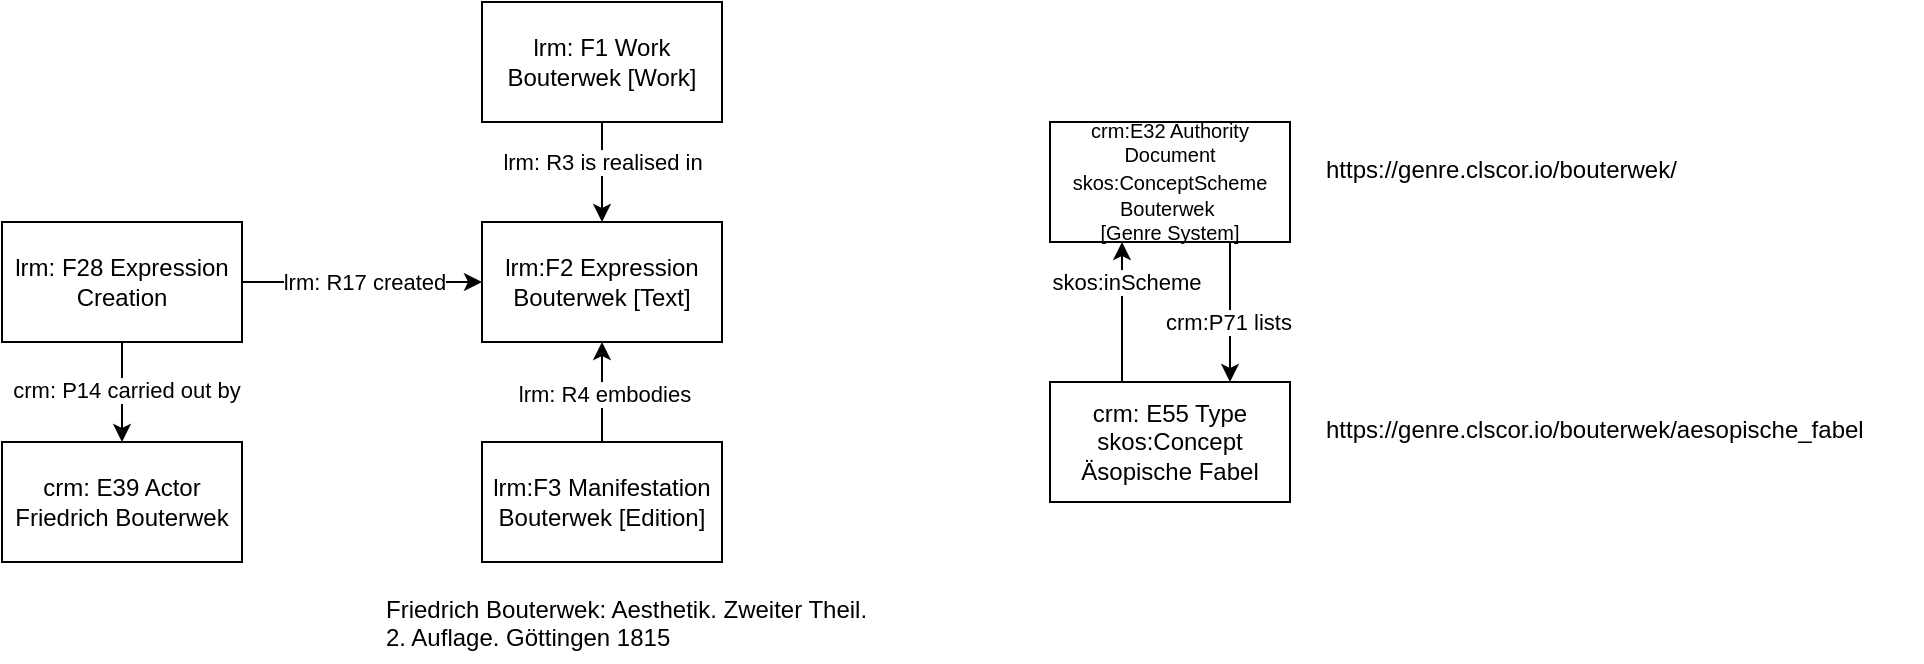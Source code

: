 <mxfile version="24.8.6" pages="11">
  <diagram name="Starting Point" id="WNb0kZ4UoQccOkuQoSE6">
    <mxGraphModel dx="1974" dy="663" grid="1" gridSize="10" guides="1" tooltips="1" connect="1" arrows="1" fold="1" page="1" pageScale="1" pageWidth="827" pageHeight="1169" math="0" shadow="0">
      <root>
        <mxCell id="0" />
        <mxCell id="1" parent="0" />
        <mxCell id="iDAwrWaZu18-MFclZtkF-1" value="&lt;div&gt;lrm:F3 Manifestation&lt;/div&gt;Bouterwek [Edition]" style="rounded=0;whiteSpace=wrap;html=1;" vertex="1" parent="1">
          <mxGeometry x="130" y="240" width="120" height="60" as="geometry" />
        </mxCell>
        <mxCell id="iDAwrWaZu18-MFclZtkF-2" value="Friedrich Bouterwek: Aesthetik. Zweiter Theil.&amp;nbsp;&lt;div&gt;2. Auflage. Göttingen 1815&lt;/div&gt;" style="text;whiteSpace=wrap;html=1;" vertex="1" parent="1">
          <mxGeometry x="80" y="310" width="250" height="40" as="geometry" />
        </mxCell>
        <mxCell id="iDAwrWaZu18-MFclZtkF-3" value="" style="endArrow=classic;html=1;rounded=0;exitX=0.5;exitY=0;exitDx=0;exitDy=0;entryX=0.5;entryY=1;entryDx=0;entryDy=0;" edge="1" parent="1" source="iDAwrWaZu18-MFclZtkF-1" target="iDAwrWaZu18-MFclZtkF-5">
          <mxGeometry width="50" height="50" relative="1" as="geometry">
            <mxPoint x="390" y="370" as="sourcePoint" />
            <mxPoint x="190" y="140" as="targetPoint" />
          </mxGeometry>
        </mxCell>
        <mxCell id="iDAwrWaZu18-MFclZtkF-4" value="lrm: R4 embodies" style="edgeLabel;html=1;align=center;verticalAlign=middle;resizable=0;points=[];" vertex="1" connectable="0" parent="iDAwrWaZu18-MFclZtkF-3">
          <mxGeometry x="-0.013" y="-1" relative="1" as="geometry">
            <mxPoint as="offset" />
          </mxGeometry>
        </mxCell>
        <mxCell id="iDAwrWaZu18-MFclZtkF-5" value="lrm:F2 Expression&lt;div&gt;Bouterwek [Text]&lt;/div&gt;" style="rounded=0;whiteSpace=wrap;html=1;" vertex="1" parent="1">
          <mxGeometry x="130" y="130" width="120" height="60" as="geometry" />
        </mxCell>
        <mxCell id="iDAwrWaZu18-MFclZtkF-6" value="" style="endArrow=classic;html=1;rounded=0;entryX=0.5;entryY=0;entryDx=0;entryDy=0;exitX=0.5;exitY=1;exitDx=0;exitDy=0;" edge="1" parent="1" source="iDAwrWaZu18-MFclZtkF-8" target="iDAwrWaZu18-MFclZtkF-5">
          <mxGeometry width="50" height="50" relative="1" as="geometry">
            <mxPoint x="190" y="50" as="sourcePoint" />
            <mxPoint x="440" y="320" as="targetPoint" />
          </mxGeometry>
        </mxCell>
        <mxCell id="iDAwrWaZu18-MFclZtkF-7" value="lrm: R3 is realised in" style="edgeLabel;html=1;align=center;verticalAlign=middle;resizable=0;points=[];" vertex="1" connectable="0" parent="iDAwrWaZu18-MFclZtkF-6">
          <mxGeometry x="0.067" relative="1" as="geometry">
            <mxPoint y="-7" as="offset" />
          </mxGeometry>
        </mxCell>
        <mxCell id="iDAwrWaZu18-MFclZtkF-8" value="lrm: F1 Work&lt;div&gt;Bouterwek [Work]&lt;/div&gt;" style="rounded=0;whiteSpace=wrap;html=1;" vertex="1" parent="1">
          <mxGeometry x="130" y="20" width="120" height="60" as="geometry" />
        </mxCell>
        <mxCell id="iDAwrWaZu18-MFclZtkF-9" value="lrm: F28 Expression Creation" style="rounded=0;whiteSpace=wrap;html=1;" vertex="1" parent="1">
          <mxGeometry x="-110" y="130" width="120" height="60" as="geometry" />
        </mxCell>
        <mxCell id="iDAwrWaZu18-MFclZtkF-10" value="" style="endArrow=classic;html=1;rounded=0;exitX=1;exitY=0.5;exitDx=0;exitDy=0;entryX=0;entryY=0.5;entryDx=0;entryDy=0;" edge="1" parent="1" source="iDAwrWaZu18-MFclZtkF-9" target="iDAwrWaZu18-MFclZtkF-5">
          <mxGeometry width="50" height="50" relative="1" as="geometry">
            <mxPoint x="390" y="340" as="sourcePoint" />
            <mxPoint x="440" y="290" as="targetPoint" />
          </mxGeometry>
        </mxCell>
        <mxCell id="iDAwrWaZu18-MFclZtkF-11" value="lrm: R17 created" style="edgeLabel;html=1;align=center;verticalAlign=middle;resizable=0;points=[];" vertex="1" connectable="0" parent="iDAwrWaZu18-MFclZtkF-10">
          <mxGeometry x="0.014" relative="1" as="geometry">
            <mxPoint as="offset" />
          </mxGeometry>
        </mxCell>
        <mxCell id="iDAwrWaZu18-MFclZtkF-12" value="" style="endArrow=classic;html=1;rounded=0;exitX=0.5;exitY=1;exitDx=0;exitDy=0;entryX=0.5;entryY=0;entryDx=0;entryDy=0;" edge="1" parent="1" source="iDAwrWaZu18-MFclZtkF-9" target="iDAwrWaZu18-MFclZtkF-14">
          <mxGeometry width="50" height="50" relative="1" as="geometry">
            <mxPoint x="390" y="340" as="sourcePoint" />
            <mxPoint x="-50" y="260" as="targetPoint" />
          </mxGeometry>
        </mxCell>
        <mxCell id="iDAwrWaZu18-MFclZtkF-13" value="crm: P14 carried out by" style="edgeLabel;html=1;align=center;verticalAlign=middle;resizable=0;points=[];" vertex="1" connectable="0" parent="iDAwrWaZu18-MFclZtkF-12">
          <mxGeometry x="-0.057" y="2" relative="1" as="geometry">
            <mxPoint as="offset" />
          </mxGeometry>
        </mxCell>
        <mxCell id="iDAwrWaZu18-MFclZtkF-14" value="crm: E39 Actor&lt;div&gt;Friedrich Bouterwek&lt;/div&gt;" style="rounded=0;whiteSpace=wrap;html=1;" vertex="1" parent="1">
          <mxGeometry x="-110" y="240" width="120" height="60" as="geometry" />
        </mxCell>
        <mxCell id="iDAwrWaZu18-MFclZtkF-24" value="" style="edgeStyle=orthogonalEdgeStyle;rounded=0;orthogonalLoop=1;jettySize=auto;html=1;exitX=0.75;exitY=1;exitDx=0;exitDy=0;entryX=0.75;entryY=0;entryDx=0;entryDy=0;" edge="1" parent="1" source="iDAwrWaZu18-MFclZtkF-21" target="iDAwrWaZu18-MFclZtkF-16">
          <mxGeometry relative="1" as="geometry">
            <mxPoint x="600" y="190" as="targetPoint" />
            <Array as="points">
              <mxPoint x="504" y="190" />
              <mxPoint x="504" y="190" />
            </Array>
          </mxGeometry>
        </mxCell>
        <mxCell id="iDAwrWaZu18-MFclZtkF-25" value="crm:P71 lists" style="edgeLabel;html=1;align=center;verticalAlign=middle;resizable=0;points=[];" vertex="1" connectable="0" parent="iDAwrWaZu18-MFclZtkF-24">
          <mxGeometry x="-0.035" y="-1" relative="1" as="geometry">
            <mxPoint y="6" as="offset" />
          </mxGeometry>
        </mxCell>
        <mxCell id="iDAwrWaZu18-MFclZtkF-16" value="crm: E55 Type&lt;div&gt;skos:Concept&lt;/div&gt;&lt;div&gt;Äsopische Fabel&lt;/div&gt;" style="rounded=0;whiteSpace=wrap;html=1;" vertex="1" parent="1">
          <mxGeometry x="414" y="210" width="120" height="60" as="geometry" />
        </mxCell>
        <UserObject label="https://genre.clscor.io/bouterwek/aesopische_fabel" link="https://genre.clscor.io/bouterwek/aesopische_fabel" id="iDAwrWaZu18-MFclZtkF-18">
          <mxCell style="text;whiteSpace=wrap;" vertex="1" parent="1">
            <mxGeometry x="550" y="220" width="300" height="40" as="geometry" />
          </mxCell>
        </UserObject>
        <mxCell id="iDAwrWaZu18-MFclZtkF-19" value="" style="endArrow=classic;html=1;rounded=0;exitX=0.5;exitY=0;exitDx=0;exitDy=0;entryX=0.5;entryY=1;entryDx=0;entryDy=0;" edge="1" parent="1">
          <mxGeometry width="50" height="50" relative="1" as="geometry">
            <mxPoint x="450" y="210" as="sourcePoint" />
            <mxPoint x="450" y="140" as="targetPoint" />
          </mxGeometry>
        </mxCell>
        <mxCell id="iDAwrWaZu18-MFclZtkF-20" value="skos:inScheme" style="edgeLabel;html=1;align=center;verticalAlign=middle;resizable=0;points=[];" vertex="1" connectable="0" parent="iDAwrWaZu18-MFclZtkF-19">
          <mxGeometry x="-0.054" y="-2" relative="1" as="geometry">
            <mxPoint y="-17" as="offset" />
          </mxGeometry>
        </mxCell>
        <mxCell id="iDAwrWaZu18-MFclZtkF-21" value="&lt;div style=&quot;font-size: 10px;&quot;&gt;&lt;font style=&quot;font-size: 10px;&quot;&gt;crm:E32 Authority Document&lt;/font&gt;&lt;/div&gt;&lt;font style=&quot;font-size: 10px;&quot;&gt;skos:ConceptScheme&lt;/font&gt;&lt;div style=&quot;font-size: 10px;&quot;&gt;&lt;font style=&quot;font-size: 10px;&quot;&gt;Bouterwek&amp;nbsp;&lt;/font&gt;&lt;/div&gt;&lt;div style=&quot;font-size: 10px;&quot;&gt;&lt;font style=&quot;font-size: 10px;&quot;&gt;[Genre System]&lt;/font&gt;&lt;/div&gt;" style="rounded=0;whiteSpace=wrap;html=1;" vertex="1" parent="1">
          <mxGeometry x="414" y="80" width="120" height="60" as="geometry" />
        </mxCell>
        <UserObject label="https://genre.clscor.io/bouterwek/" link="https://genre.clscor.io/bouterwek/" id="iDAwrWaZu18-MFclZtkF-23">
          <mxCell style="text;whiteSpace=wrap;html=1;" vertex="1" parent="1">
            <mxGeometry x="550" y="90" width="210" height="40" as="geometry" />
          </mxCell>
        </UserObject>
      </root>
    </mxGraphModel>
  </diagram>
  <diagram name="F2 connected to Concept and Concept Scheme" id="EQDU_xOHrU33quAvkquu">
    <mxGraphModel dx="1147" dy="663" grid="1" gridSize="10" guides="1" tooltips="1" connect="1" arrows="1" fold="1" page="1" pageScale="1" pageWidth="827" pageHeight="1169" math="0" shadow="0">
      <root>
        <mxCell id="8runFeMJ8lgW21zFY085-0" />
        <mxCell id="8runFeMJ8lgW21zFY085-1" parent="8runFeMJ8lgW21zFY085-0" />
        <mxCell id="P7Y1FlIpmAQPcGcGW92u-7" value="" style="rounded=0;whiteSpace=wrap;html=1;" parent="8runFeMJ8lgW21zFY085-1" vertex="1">
          <mxGeometry x="420" y="250" width="120" height="60" as="geometry" />
        </mxCell>
        <mxCell id="8runFeMJ8lgW21zFY085-2" value="&lt;div&gt;lrm:F3 Manifestation&lt;/div&gt;Bouterwek [Edition]" style="rounded=0;whiteSpace=wrap;html=1;" parent="8runFeMJ8lgW21zFY085-1" vertex="1">
          <mxGeometry x="130" y="240" width="120" height="60" as="geometry" />
        </mxCell>
        <mxCell id="8runFeMJ8lgW21zFY085-3" value="Friedrich Bouterwek: Aesthetik. Zweiter Theil.&amp;nbsp;&lt;div&gt;2. Auflage. Göttingen 1815&lt;/div&gt;" style="text;whiteSpace=wrap;html=1;" parent="8runFeMJ8lgW21zFY085-1" vertex="1">
          <mxGeometry x="80" y="310" width="250" height="40" as="geometry" />
        </mxCell>
        <mxCell id="8runFeMJ8lgW21zFY085-4" value="" style="endArrow=classic;html=1;rounded=0;exitX=0.5;exitY=0;exitDx=0;exitDy=0;entryX=0.5;entryY=1;entryDx=0;entryDy=0;" parent="8runFeMJ8lgW21zFY085-1" source="8runFeMJ8lgW21zFY085-2" target="8runFeMJ8lgW21zFY085-6" edge="1">
          <mxGeometry width="50" height="50" relative="1" as="geometry">
            <mxPoint x="390" y="370" as="sourcePoint" />
            <mxPoint x="190" y="140" as="targetPoint" />
          </mxGeometry>
        </mxCell>
        <mxCell id="8runFeMJ8lgW21zFY085-5" value="lrm: R4 embodies" style="edgeLabel;html=1;align=center;verticalAlign=middle;resizable=0;points=[];" parent="8runFeMJ8lgW21zFY085-4" vertex="1" connectable="0">
          <mxGeometry x="-0.013" y="-1" relative="1" as="geometry">
            <mxPoint as="offset" />
          </mxGeometry>
        </mxCell>
        <mxCell id="8runFeMJ8lgW21zFY085-6" value="lrm:F2 Expression&lt;div&gt;Bouterwek [Text]&lt;/div&gt;" style="rounded=0;whiteSpace=wrap;html=1;" parent="8runFeMJ8lgW21zFY085-1" vertex="1">
          <mxGeometry x="130" y="130" width="120" height="60" as="geometry" />
        </mxCell>
        <mxCell id="8runFeMJ8lgW21zFY085-7" value="" style="endArrow=classic;html=1;rounded=0;entryX=0.5;entryY=0;entryDx=0;entryDy=0;exitX=0.5;exitY=1;exitDx=0;exitDy=0;" parent="8runFeMJ8lgW21zFY085-1" source="8runFeMJ8lgW21zFY085-9" target="8runFeMJ8lgW21zFY085-6" edge="1">
          <mxGeometry width="50" height="50" relative="1" as="geometry">
            <mxPoint x="190" y="50" as="sourcePoint" />
            <mxPoint x="440" y="320" as="targetPoint" />
          </mxGeometry>
        </mxCell>
        <mxCell id="8runFeMJ8lgW21zFY085-8" value="lrm: R3 is realised in" style="edgeLabel;html=1;align=center;verticalAlign=middle;resizable=0;points=[];" parent="8runFeMJ8lgW21zFY085-7" vertex="1" connectable="0">
          <mxGeometry x="0.067" relative="1" as="geometry">
            <mxPoint y="-7" as="offset" />
          </mxGeometry>
        </mxCell>
        <mxCell id="8runFeMJ8lgW21zFY085-9" value="lrm: F1 Work&lt;div&gt;Bouterwek [Work]&lt;/div&gt;" style="rounded=0;whiteSpace=wrap;html=1;" parent="8runFeMJ8lgW21zFY085-1" vertex="1">
          <mxGeometry x="130" y="20" width="120" height="60" as="geometry" />
        </mxCell>
        <mxCell id="8runFeMJ8lgW21zFY085-18" value="crm: E55 Type&lt;div&gt;skos:Concept&lt;/div&gt;&lt;div&gt;Äsopische Fabel&lt;/div&gt;" style="rounded=0;whiteSpace=wrap;html=1;" parent="8runFeMJ8lgW21zFY085-1" vertex="1">
          <mxGeometry x="680" y="130" width="120" height="60" as="geometry" />
        </mxCell>
        <UserObject label="https://genre.clscor.io/bouterwek/aesopische_fabel" link="https://genre.clscor.io/bouterwek/aesopische_fabel" id="8runFeMJ8lgW21zFY085-19">
          <mxCell style="text;whiteSpace=wrap;" parent="8runFeMJ8lgW21zFY085-1" vertex="1">
            <mxGeometry x="600" y="200" width="300" height="40" as="geometry" />
          </mxCell>
        </UserObject>
        <mxCell id="P7Y1FlIpmAQPcGcGW92u-0" value="&lt;font style=&quot;font-size: 11px;&quot;&gt;crm: E83 Type Creation&lt;/font&gt;&lt;div style=&quot;font-size: 11px;&quot;&gt;&lt;font style=&quot;font-size: 11px;&quot;&gt;Creating the skos:Concept &quot;Äsopische Fabel&quot;&lt;/font&gt;&lt;/div&gt;" style="rounded=0;whiteSpace=wrap;html=1;" parent="8runFeMJ8lgW21zFY085-1" vertex="1">
          <mxGeometry x="410" y="130" width="120" height="60" as="geometry" />
        </mxCell>
        <mxCell id="P7Y1FlIpmAQPcGcGW92u-1" value="" style="endArrow=classic;html=1;rounded=0;exitX=1;exitY=0.5;exitDx=0;exitDy=0;entryX=0;entryY=0.5;entryDx=0;entryDy=0;" parent="8runFeMJ8lgW21zFY085-1" source="P7Y1FlIpmAQPcGcGW92u-0" target="8runFeMJ8lgW21zFY085-18" edge="1">
          <mxGeometry width="50" height="50" relative="1" as="geometry">
            <mxPoint x="650" y="320" as="sourcePoint" />
            <mxPoint x="700" y="270" as="targetPoint" />
          </mxGeometry>
        </mxCell>
        <mxCell id="P7Y1FlIpmAQPcGcGW92u-3" value="crm: P135 created type" style="edgeLabel;html=1;align=center;verticalAlign=middle;resizable=0;points=[];" parent="P7Y1FlIpmAQPcGcGW92u-1" vertex="1" connectable="0">
          <mxGeometry x="0.011" y="1" relative="1" as="geometry">
            <mxPoint as="offset" />
          </mxGeometry>
        </mxCell>
        <mxCell id="P7Y1FlIpmAQPcGcGW92u-4" value="" style="endArrow=classic;html=1;rounded=0;exitX=0.5;exitY=1;exitDx=0;exitDy=0;entryX=0.5;entryY=0;entryDx=0;entryDy=0;" parent="8runFeMJ8lgW21zFY085-1" source="P7Y1FlIpmAQPcGcGW92u-0" target="P7Y1FlIpmAQPcGcGW92u-6" edge="1">
          <mxGeometry width="50" height="50" relative="1" as="geometry">
            <mxPoint x="620" y="330" as="sourcePoint" />
            <mxPoint x="520" y="280" as="targetPoint" />
          </mxGeometry>
        </mxCell>
        <mxCell id="P7Y1FlIpmAQPcGcGW92u-5" value="crm: P14 carried out by" style="edgeLabel;html=1;align=center;verticalAlign=middle;resizable=0;points=[];" parent="P7Y1FlIpmAQPcGcGW92u-4" vertex="1" connectable="0">
          <mxGeometry x="-0.005" y="-1" relative="1" as="geometry">
            <mxPoint as="offset" />
          </mxGeometry>
        </mxCell>
        <mxCell id="P7Y1FlIpmAQPcGcGW92u-6" value="crm: E39 Actor&lt;div&gt;Peer Trilcke and Ingo Börner&lt;/div&gt;" style="rounded=0;whiteSpace=wrap;html=1;" parent="8runFeMJ8lgW21zFY085-1" vertex="1">
          <mxGeometry x="410" y="260" width="120" height="60" as="geometry" />
        </mxCell>
        <mxCell id="P7Y1FlIpmAQPcGcGW92u-8" value="" style="endArrow=classic;html=1;rounded=0;exitX=0;exitY=0.5;exitDx=0;exitDy=0;entryX=1;entryY=0.5;entryDx=0;entryDy=0;" parent="8runFeMJ8lgW21zFY085-1" source="P7Y1FlIpmAQPcGcGW92u-0" target="8runFeMJ8lgW21zFY085-6" edge="1">
          <mxGeometry width="50" height="50" relative="1" as="geometry">
            <mxPoint x="620" y="330" as="sourcePoint" />
            <mxPoint x="670" y="280" as="targetPoint" />
          </mxGeometry>
        </mxCell>
        <mxCell id="P7Y1FlIpmAQPcGcGW92u-9" value="crm: P136 was based on" style="edgeLabel;html=1;align=center;verticalAlign=middle;resizable=0;points=[];" parent="P7Y1FlIpmAQPcGcGW92u-8" vertex="1" connectable="0">
          <mxGeometry x="0.002" y="-2" relative="1" as="geometry">
            <mxPoint as="offset" />
          </mxGeometry>
        </mxCell>
      </root>
    </mxGraphModel>
  </diagram>
  <diagram name="F2 connected via authors concept" id="jlBDm58wLWQxar7bb747">
    <mxGraphModel dx="1147" dy="663" grid="1" gridSize="10" guides="1" tooltips="1" connect="1" arrows="1" fold="1" page="1" pageScale="1" pageWidth="827" pageHeight="1169" math="0" shadow="0">
      <root>
        <mxCell id="Ziz81FcFgpghBS2USr3m-0" />
        <mxCell id="Ziz81FcFgpghBS2USr3m-1" parent="Ziz81FcFgpghBS2USr3m-0" />
        <mxCell id="Ziz81FcFgpghBS2USr3m-2" value="" style="rounded=0;whiteSpace=wrap;html=1;" vertex="1" parent="Ziz81FcFgpghBS2USr3m-1">
          <mxGeometry x="630" y="250" width="120" height="60" as="geometry" />
        </mxCell>
        <mxCell id="Ziz81FcFgpghBS2USr3m-3" value="&lt;div&gt;lrm:F3 Manifestation&lt;/div&gt;Bouterwek [Edition]" style="rounded=0;whiteSpace=wrap;html=1;" vertex="1" parent="Ziz81FcFgpghBS2USr3m-1">
          <mxGeometry x="130" y="240" width="120" height="60" as="geometry" />
        </mxCell>
        <mxCell id="Ziz81FcFgpghBS2USr3m-4" value="Friedrich Bouterwek: Aesthetik. Zweiter Theil.&amp;nbsp;&lt;div&gt;2. Auflage. Göttingen 1815&lt;/div&gt;" style="text;whiteSpace=wrap;html=1;" vertex="1" parent="Ziz81FcFgpghBS2USr3m-1">
          <mxGeometry x="80" y="310" width="250" height="40" as="geometry" />
        </mxCell>
        <mxCell id="Ziz81FcFgpghBS2USr3m-5" value="" style="endArrow=classic;html=1;rounded=0;exitX=0.5;exitY=0;exitDx=0;exitDy=0;entryX=0.5;entryY=1;entryDx=0;entryDy=0;" edge="1" parent="Ziz81FcFgpghBS2USr3m-1" source="Ziz81FcFgpghBS2USr3m-3" target="Ziz81FcFgpghBS2USr3m-7">
          <mxGeometry width="50" height="50" relative="1" as="geometry">
            <mxPoint x="390" y="370" as="sourcePoint" />
            <mxPoint x="190" y="140" as="targetPoint" />
          </mxGeometry>
        </mxCell>
        <mxCell id="Ziz81FcFgpghBS2USr3m-6" value="lrm: R4 embodies" style="edgeLabel;html=1;align=center;verticalAlign=middle;resizable=0;points=[];" vertex="1" connectable="0" parent="Ziz81FcFgpghBS2USr3m-5">
          <mxGeometry x="-0.013" y="-1" relative="1" as="geometry">
            <mxPoint as="offset" />
          </mxGeometry>
        </mxCell>
        <mxCell id="Ziz81FcFgpghBS2USr3m-7" value="lrm:F2 Expression&lt;div&gt;Bouterwek [Text]&lt;/div&gt;" style="rounded=0;whiteSpace=wrap;html=1;" vertex="1" parent="Ziz81FcFgpghBS2USr3m-1">
          <mxGeometry x="130" y="130" width="120" height="60" as="geometry" />
        </mxCell>
        <mxCell id="Ziz81FcFgpghBS2USr3m-8" value="" style="endArrow=classic;html=1;rounded=0;entryX=0.5;entryY=0;entryDx=0;entryDy=0;exitX=0.5;exitY=1;exitDx=0;exitDy=0;" edge="1" parent="Ziz81FcFgpghBS2USr3m-1" source="Ziz81FcFgpghBS2USr3m-10" target="Ziz81FcFgpghBS2USr3m-7">
          <mxGeometry width="50" height="50" relative="1" as="geometry">
            <mxPoint x="190" y="50" as="sourcePoint" />
            <mxPoint x="440" y="320" as="targetPoint" />
          </mxGeometry>
        </mxCell>
        <mxCell id="Ziz81FcFgpghBS2USr3m-9" value="lrm: R3 is realised in" style="edgeLabel;html=1;align=center;verticalAlign=middle;resizable=0;points=[];" vertex="1" connectable="0" parent="Ziz81FcFgpghBS2USr3m-8">
          <mxGeometry x="0.067" relative="1" as="geometry">
            <mxPoint y="-7" as="offset" />
          </mxGeometry>
        </mxCell>
        <mxCell id="Ziz81FcFgpghBS2USr3m-10" value="lrm: F1 Work&lt;div&gt;Bouterwek [Work]&lt;/div&gt;" style="rounded=0;whiteSpace=wrap;html=1;" vertex="1" parent="Ziz81FcFgpghBS2USr3m-1">
          <mxGeometry x="130" y="20" width="120" height="60" as="geometry" />
        </mxCell>
        <mxCell id="Ziz81FcFgpghBS2USr3m-12" value="crm: E55 Type&lt;div&gt;skos:Concept&lt;/div&gt;&lt;div&gt;Äsopische Fabel&lt;/div&gt;" style="rounded=0;whiteSpace=wrap;html=1;" vertex="1" parent="Ziz81FcFgpghBS2USr3m-1">
          <mxGeometry x="880" y="130" width="120" height="60" as="geometry" />
        </mxCell>
        <UserObject label="https://genre.clscor.io/bouterwek/aesopische_fabel" link="https://genre.clscor.io/bouterwek/aesopische_fabel" id="Ziz81FcFgpghBS2USr3m-13">
          <mxCell style="text;whiteSpace=wrap;" vertex="1" parent="Ziz81FcFgpghBS2USr3m-1">
            <mxGeometry x="790" y="209" width="300" height="40" as="geometry" />
          </mxCell>
        </UserObject>
        <mxCell id="Ziz81FcFgpghBS2USr3m-14" value="&lt;font style=&quot;font-size: 11px;&quot;&gt;crm: E83 Type Creation&lt;/font&gt;&lt;div style=&quot;font-size: 11px;&quot;&gt;&lt;font style=&quot;font-size: 11px;&quot;&gt;Creating the skos:Concept &quot;Äsopische Fabel&quot;&lt;/font&gt;&lt;/div&gt;" style="rounded=0;whiteSpace=wrap;html=1;" vertex="1" parent="Ziz81FcFgpghBS2USr3m-1">
          <mxGeometry x="620" y="130" width="120" height="60" as="geometry" />
        </mxCell>
        <mxCell id="Ziz81FcFgpghBS2USr3m-15" value="" style="endArrow=classic;html=1;rounded=0;exitX=1;exitY=0.5;exitDx=0;exitDy=0;entryX=0;entryY=0.5;entryDx=0;entryDy=0;" edge="1" parent="Ziz81FcFgpghBS2USr3m-1" source="Ziz81FcFgpghBS2USr3m-14" target="Ziz81FcFgpghBS2USr3m-12">
          <mxGeometry width="50" height="50" relative="1" as="geometry">
            <mxPoint x="758" y="320" as="sourcePoint" />
            <mxPoint x="808" y="270" as="targetPoint" />
          </mxGeometry>
        </mxCell>
        <mxCell id="Ziz81FcFgpghBS2USr3m-16" value="crm: P135 created type" style="edgeLabel;html=1;align=center;verticalAlign=middle;resizable=0;points=[];" vertex="1" connectable="0" parent="Ziz81FcFgpghBS2USr3m-15">
          <mxGeometry x="0.011" y="1" relative="1" as="geometry">
            <mxPoint as="offset" />
          </mxGeometry>
        </mxCell>
        <mxCell id="Ziz81FcFgpghBS2USr3m-17" value="" style="endArrow=classic;html=1;rounded=0;exitX=0.5;exitY=1;exitDx=0;exitDy=0;entryX=0.5;entryY=0;entryDx=0;entryDy=0;" edge="1" parent="Ziz81FcFgpghBS2USr3m-1" source="Ziz81FcFgpghBS2USr3m-14" target="Ziz81FcFgpghBS2USr3m-19">
          <mxGeometry width="50" height="50" relative="1" as="geometry">
            <mxPoint x="728" y="330" as="sourcePoint" />
            <mxPoint x="628" y="280" as="targetPoint" />
          </mxGeometry>
        </mxCell>
        <mxCell id="Ziz81FcFgpghBS2USr3m-18" value="crm: P14 carried out by" style="edgeLabel;html=1;align=center;verticalAlign=middle;resizable=0;points=[];" vertex="1" connectable="0" parent="Ziz81FcFgpghBS2USr3m-17">
          <mxGeometry x="-0.005" y="-1" relative="1" as="geometry">
            <mxPoint x="1" y="-5" as="offset" />
          </mxGeometry>
        </mxCell>
        <mxCell id="Ziz81FcFgpghBS2USr3m-19" value="crm: E39 Actor&lt;div&gt;Peer Trilcke and Ingo Börner&lt;/div&gt;" style="rounded=0;whiteSpace=wrap;html=1;" vertex="1" parent="Ziz81FcFgpghBS2USr3m-1">
          <mxGeometry x="620" y="260" width="120" height="60" as="geometry" />
        </mxCell>
        <mxCell id="Ziz81FcFgpghBS2USr3m-20" value="" style="endArrow=classic;html=1;rounded=0;exitX=0;exitY=0.5;exitDx=0;exitDy=0;entryX=1;entryY=0.5;entryDx=0;entryDy=0;" edge="1" parent="Ziz81FcFgpghBS2USr3m-1" source="Ziz81FcFgpghBS2USr3m-14" target="IQEaZcxGSLikRrXQZUhT-0">
          <mxGeometry width="50" height="50" relative="1" as="geometry">
            <mxPoint x="728" y="330" as="sourcePoint" />
            <mxPoint x="438" y="80" as="targetPoint" />
          </mxGeometry>
        </mxCell>
        <mxCell id="Ziz81FcFgpghBS2USr3m-21" value="crm: P136 was based on" style="edgeLabel;html=1;align=center;verticalAlign=middle;resizable=0;points=[];" vertex="1" connectable="0" parent="Ziz81FcFgpghBS2USr3m-20">
          <mxGeometry x="0.002" y="-2" relative="1" as="geometry">
            <mxPoint x="-21" y="12" as="offset" />
          </mxGeometry>
        </mxCell>
        <mxCell id="IQEaZcxGSLikRrXQZUhT-0" value="&lt;div style=&quot;font-size: 11px;&quot;&gt;&lt;font style=&quot;font-size: 11px;&quot;&gt;crm: E89 Propositional Object&lt;/font&gt;&lt;/div&gt;&lt;div style=&quot;font-size: 11px;&quot;&gt;&lt;font style=&quot;font-size: 11px;&quot;&gt;Statements about &quot;Äsopische Fabel&quot;&lt;/font&gt;&lt;/div&gt;" style="rounded=0;whiteSpace=wrap;html=1;" vertex="1" parent="Ziz81FcFgpghBS2USr3m-1">
          <mxGeometry x="380" y="70" width="120" height="60" as="geometry" />
        </mxCell>
        <mxCell id="IQEaZcxGSLikRrXQZUhT-6" value="" style="endArrow=classic;html=1;rounded=0;exitX=1;exitY=0.5;exitDx=0;exitDy=0;entryX=0;entryY=0.5;entryDx=0;entryDy=0;" edge="1" parent="Ziz81FcFgpghBS2USr3m-1" source="Ziz81FcFgpghBS2USr3m-7" target="IQEaZcxGSLikRrXQZUhT-0">
          <mxGeometry width="50" height="50" relative="1" as="geometry">
            <mxPoint x="480" y="290" as="sourcePoint" />
            <mxPoint x="530" y="240" as="targetPoint" />
          </mxGeometry>
        </mxCell>
        <mxCell id="IQEaZcxGSLikRrXQZUhT-7" value="crm: P148 has component" style="edgeLabel;html=1;align=center;verticalAlign=middle;resizable=0;points=[];" vertex="1" connectable="0" parent="IQEaZcxGSLikRrXQZUhT-6">
          <mxGeometry x="0.022" y="-1" relative="1" as="geometry">
            <mxPoint x="13" y="10" as="offset" />
          </mxGeometry>
        </mxCell>
      </root>
    </mxGraphModel>
  </diagram>
  <diagram name="General understanding of a Genre" id="7vmuCLRDyCQVoRF5Chni">
    <mxGraphModel dx="1147" dy="1832" grid="1" gridSize="10" guides="1" tooltips="1" connect="1" arrows="1" fold="1" page="1" pageScale="1" pageWidth="827" pageHeight="1169" math="0" shadow="0">
      <root>
        <mxCell id="kQiil5YdtMPOLUKjHow7-0" />
        <mxCell id="kQiil5YdtMPOLUKjHow7-1" parent="kQiil5YdtMPOLUKjHow7-0" />
        <mxCell id="kQiil5YdtMPOLUKjHow7-2" value="" style="rounded=0;whiteSpace=wrap;html=1;" parent="kQiil5YdtMPOLUKjHow7-1" vertex="1">
          <mxGeometry x="630" y="250" width="120" height="60" as="geometry" />
        </mxCell>
        <mxCell id="kQiil5YdtMPOLUKjHow7-3" value="&lt;div&gt;lrm:F3 Manifestation&lt;/div&gt;Bouterwek [Edition]" style="rounded=0;whiteSpace=wrap;html=1;" parent="kQiil5YdtMPOLUKjHow7-1" vertex="1">
          <mxGeometry x="130" y="240" width="120" height="60" as="geometry" />
        </mxCell>
        <mxCell id="kQiil5YdtMPOLUKjHow7-4" value="Friedrich Bouterwek: Aesthetik. Zweiter Theil.&amp;nbsp;&lt;div&gt;2. Auflage. Göttingen 1815&lt;/div&gt;" style="text;whiteSpace=wrap;html=1;" parent="kQiil5YdtMPOLUKjHow7-1" vertex="1">
          <mxGeometry x="80" y="310" width="250" height="40" as="geometry" />
        </mxCell>
        <mxCell id="kQiil5YdtMPOLUKjHow7-5" value="" style="endArrow=classic;html=1;rounded=0;exitX=0.5;exitY=0;exitDx=0;exitDy=0;entryX=0.5;entryY=1;entryDx=0;entryDy=0;" parent="kQiil5YdtMPOLUKjHow7-1" source="kQiil5YdtMPOLUKjHow7-3" target="kQiil5YdtMPOLUKjHow7-7" edge="1">
          <mxGeometry width="50" height="50" relative="1" as="geometry">
            <mxPoint x="390" y="370" as="sourcePoint" />
            <mxPoint x="190" y="140" as="targetPoint" />
          </mxGeometry>
        </mxCell>
        <mxCell id="kQiil5YdtMPOLUKjHow7-6" value="lrm: R4 embodies" style="edgeLabel;html=1;align=center;verticalAlign=middle;resizable=0;points=[];" parent="kQiil5YdtMPOLUKjHow7-5" vertex="1" connectable="0">
          <mxGeometry x="-0.013" y="-1" relative="1" as="geometry">
            <mxPoint as="offset" />
          </mxGeometry>
        </mxCell>
        <mxCell id="kQiil5YdtMPOLUKjHow7-7" value="lrm:F2 Expression&lt;div&gt;Bouterwek [Text]&lt;/div&gt;" style="rounded=0;whiteSpace=wrap;html=1;" parent="kQiil5YdtMPOLUKjHow7-1" vertex="1">
          <mxGeometry x="130" y="130" width="120" height="60" as="geometry" />
        </mxCell>
        <mxCell id="kQiil5YdtMPOLUKjHow7-8" value="" style="endArrow=classic;html=1;rounded=0;entryX=0.5;entryY=0;entryDx=0;entryDy=0;exitX=0.5;exitY=1;exitDx=0;exitDy=0;" parent="kQiil5YdtMPOLUKjHow7-1" source="kQiil5YdtMPOLUKjHow7-10" target="kQiil5YdtMPOLUKjHow7-7" edge="1">
          <mxGeometry width="50" height="50" relative="1" as="geometry">
            <mxPoint x="190" y="50" as="sourcePoint" />
            <mxPoint x="440" y="320" as="targetPoint" />
          </mxGeometry>
        </mxCell>
        <mxCell id="kQiil5YdtMPOLUKjHow7-9" value="lrm: R3 is realised in" style="edgeLabel;html=1;align=center;verticalAlign=middle;resizable=0;points=[];" parent="kQiil5YdtMPOLUKjHow7-8" vertex="1" connectable="0">
          <mxGeometry x="0.067" relative="1" as="geometry">
            <mxPoint y="-7" as="offset" />
          </mxGeometry>
        </mxCell>
        <mxCell id="kQiil5YdtMPOLUKjHow7-10" value="lrm: F1 Work&lt;div&gt;Bouterwek [Work]&lt;/div&gt;" style="rounded=0;whiteSpace=wrap;html=1;" parent="kQiil5YdtMPOLUKjHow7-1" vertex="1">
          <mxGeometry x="130" y="20" width="120" height="60" as="geometry" />
        </mxCell>
        <mxCell id="kQiil5YdtMPOLUKjHow7-11" value="crm: E55 Type&lt;div&gt;skos:Concept&lt;/div&gt;&lt;div&gt;Äsopische Fabel&lt;/div&gt;" style="rounded=0;whiteSpace=wrap;html=1;" parent="kQiil5YdtMPOLUKjHow7-1" vertex="1">
          <mxGeometry x="880" y="130" width="120" height="60" as="geometry" />
        </mxCell>
        <UserObject label="https://genre.clscor.io/bouterwek/aesopische_fabel" link="https://genre.clscor.io/bouterwek/aesopische_fabel" id="kQiil5YdtMPOLUKjHow7-12">
          <mxCell style="text;whiteSpace=wrap;" parent="kQiil5YdtMPOLUKjHow7-1" vertex="1">
            <mxGeometry x="790" y="209" width="300" height="40" as="geometry" />
          </mxCell>
        </UserObject>
        <mxCell id="kQiil5YdtMPOLUKjHow7-13" value="&lt;font style=&quot;font-size: 11px;&quot;&gt;crm: E83 Type Creation&lt;/font&gt;&lt;div style=&quot;font-size: 11px;&quot;&gt;&lt;font style=&quot;font-size: 11px;&quot;&gt;Creating the skos:Concept &quot;Äsopische Fabel&quot;&lt;/font&gt;&lt;/div&gt;" style="rounded=0;whiteSpace=wrap;html=1;" parent="kQiil5YdtMPOLUKjHow7-1" vertex="1">
          <mxGeometry x="620" y="130" width="120" height="60" as="geometry" />
        </mxCell>
        <mxCell id="kQiil5YdtMPOLUKjHow7-14" value="" style="endArrow=classic;html=1;rounded=0;exitX=1;exitY=0.5;exitDx=0;exitDy=0;entryX=0;entryY=0.5;entryDx=0;entryDy=0;" parent="kQiil5YdtMPOLUKjHow7-1" source="kQiil5YdtMPOLUKjHow7-13" target="kQiil5YdtMPOLUKjHow7-11" edge="1">
          <mxGeometry width="50" height="50" relative="1" as="geometry">
            <mxPoint x="758" y="320" as="sourcePoint" />
            <mxPoint x="808" y="270" as="targetPoint" />
          </mxGeometry>
        </mxCell>
        <mxCell id="kQiil5YdtMPOLUKjHow7-15" value="crm: P135 created type" style="edgeLabel;html=1;align=center;verticalAlign=middle;resizable=0;points=[];" parent="kQiil5YdtMPOLUKjHow7-14" vertex="1" connectable="0">
          <mxGeometry x="0.011" y="1" relative="1" as="geometry">
            <mxPoint as="offset" />
          </mxGeometry>
        </mxCell>
        <mxCell id="kQiil5YdtMPOLUKjHow7-16" value="" style="endArrow=classic;html=1;rounded=0;exitX=0.5;exitY=1;exitDx=0;exitDy=0;entryX=0.5;entryY=0;entryDx=0;entryDy=0;" parent="kQiil5YdtMPOLUKjHow7-1" source="kQiil5YdtMPOLUKjHow7-13" target="kQiil5YdtMPOLUKjHow7-18" edge="1">
          <mxGeometry width="50" height="50" relative="1" as="geometry">
            <mxPoint x="728" y="330" as="sourcePoint" />
            <mxPoint x="628" y="280" as="targetPoint" />
          </mxGeometry>
        </mxCell>
        <mxCell id="kQiil5YdtMPOLUKjHow7-17" value="crm: P14 carried out by" style="edgeLabel;html=1;align=center;verticalAlign=middle;resizable=0;points=[];" parent="kQiil5YdtMPOLUKjHow7-16" vertex="1" connectable="0">
          <mxGeometry x="-0.005" y="-1" relative="1" as="geometry">
            <mxPoint x="1" y="-5" as="offset" />
          </mxGeometry>
        </mxCell>
        <mxCell id="kQiil5YdtMPOLUKjHow7-18" value="crm: E39 Actor&lt;div&gt;Peer Trilcke and Ingo Börner&lt;/div&gt;" style="rounded=0;whiteSpace=wrap;html=1;" parent="kQiil5YdtMPOLUKjHow7-1" vertex="1">
          <mxGeometry x="620" y="260" width="120" height="60" as="geometry" />
        </mxCell>
        <mxCell id="kQiil5YdtMPOLUKjHow7-19" value="" style="endArrow=classic;html=1;rounded=0;exitX=0;exitY=0.5;exitDx=0;exitDy=0;entryX=1;entryY=0.5;entryDx=0;entryDy=0;" parent="kQiil5YdtMPOLUKjHow7-1" source="kQiil5YdtMPOLUKjHow7-13" target="kQiil5YdtMPOLUKjHow7-21" edge="1">
          <mxGeometry width="50" height="50" relative="1" as="geometry">
            <mxPoint x="728" y="330" as="sourcePoint" />
            <mxPoint x="438" y="80" as="targetPoint" />
          </mxGeometry>
        </mxCell>
        <mxCell id="kQiil5YdtMPOLUKjHow7-20" value="crm: P136 was based on" style="edgeLabel;html=1;align=center;verticalAlign=middle;resizable=0;points=[];" parent="kQiil5YdtMPOLUKjHow7-19" vertex="1" connectable="0">
          <mxGeometry x="0.002" y="-2" relative="1" as="geometry">
            <mxPoint x="-21" y="12" as="offset" />
          </mxGeometry>
        </mxCell>
        <mxCell id="kQiil5YdtMPOLUKjHow7-21" value="&lt;div style=&quot;font-size: 11px;&quot;&gt;&lt;font style=&quot;font-size: 11px;&quot;&gt;crm: E89 Propositional Object&lt;/font&gt;&lt;/div&gt;&lt;div style=&quot;font-size: 11px;&quot;&gt;&lt;font style=&quot;font-size: 11px;&quot;&gt;Statements about &quot;Äsopische Fabel&quot;&lt;/font&gt;&lt;/div&gt;" style="rounded=0;whiteSpace=wrap;html=1;" parent="kQiil5YdtMPOLUKjHow7-1" vertex="1">
          <mxGeometry x="380" y="70" width="120" height="60" as="geometry" />
        </mxCell>
        <mxCell id="kQiil5YdtMPOLUKjHow7-22" value="" style="endArrow=classic;html=1;rounded=0;exitX=1;exitY=0.5;exitDx=0;exitDy=0;entryX=0;entryY=0.5;entryDx=0;entryDy=0;" parent="kQiil5YdtMPOLUKjHow7-1" source="kQiil5YdtMPOLUKjHow7-7" target="kQiil5YdtMPOLUKjHow7-21" edge="1">
          <mxGeometry width="50" height="50" relative="1" as="geometry">
            <mxPoint x="480" y="290" as="sourcePoint" />
            <mxPoint x="530" y="240" as="targetPoint" />
          </mxGeometry>
        </mxCell>
        <mxCell id="kQiil5YdtMPOLUKjHow7-23" value="crm: P148 has component" style="edgeLabel;html=1;align=center;verticalAlign=middle;resizable=0;points=[];" parent="kQiil5YdtMPOLUKjHow7-22" vertex="1" connectable="0">
          <mxGeometry x="0.022" y="-1" relative="1" as="geometry">
            <mxPoint x="13" y="10" as="offset" />
          </mxGeometry>
        </mxCell>
        <mxCell id="U4Gq1qgIdWyuwG6yLfuk-0" value="crm: E28 Conceptual Object&lt;div&gt;&quot;Äsopische Fabel&quot; as understood by B.&lt;/div&gt;" style="rounded=0;whiteSpace=wrap;html=1;" parent="kQiil5YdtMPOLUKjHow7-1" vertex="1">
          <mxGeometry x="380" y="-50" width="120" height="60" as="geometry" />
        </mxCell>
        <mxCell id="U4Gq1qgIdWyuwG6yLfuk-1" value="" style="endArrow=classic;html=1;rounded=0;exitX=0.5;exitY=0;exitDx=0;exitDy=0;entryX=0.5;entryY=1;entryDx=0;entryDy=0;" parent="kQiil5YdtMPOLUKjHow7-1" source="kQiil5YdtMPOLUKjHow7-21" target="U4Gq1qgIdWyuwG6yLfuk-0" edge="1">
          <mxGeometry width="50" height="50" relative="1" as="geometry">
            <mxPoint x="560" y="180" as="sourcePoint" />
            <mxPoint x="610" y="130" as="targetPoint" />
          </mxGeometry>
        </mxCell>
        <mxCell id="U4Gq1qgIdWyuwG6yLfuk-2" value="crm: P129 is about" style="edgeLabel;html=1;align=center;verticalAlign=middle;resizable=0;points=[];" parent="U4Gq1qgIdWyuwG6yLfuk-1" vertex="1" connectable="0">
          <mxGeometry x="-0.0" y="-1" relative="1" as="geometry">
            <mxPoint as="offset" />
          </mxGeometry>
        </mxCell>
        <mxCell id="U4Gq1qgIdWyuwG6yLfuk-3" value="&lt;font style=&quot;font-size: 10px;&quot;&gt;crm:E28 Conceptual Object&lt;/font&gt;&lt;div style=&quot;font-size: 10px;&quot;&gt;&lt;font style=&quot;font-size: 10px;&quot;&gt;&quot;Äsopische Fabel&quot; [common understanding]&lt;/font&gt;&lt;/div&gt;" style="rounded=0;whiteSpace=wrap;html=1;" parent="kQiil5YdtMPOLUKjHow7-1" vertex="1">
          <mxGeometry x="380" y="-170" width="120" height="60" as="geometry" />
        </mxCell>
        <mxCell id="U4Gq1qgIdWyuwG6yLfuk-4" value="" style="endArrow=classic;html=1;rounded=0;exitX=0.5;exitY=0;exitDx=0;exitDy=0;entryX=0.5;entryY=1;entryDx=0;entryDy=0;" parent="kQiil5YdtMPOLUKjHow7-1" source="U4Gq1qgIdWyuwG6yLfuk-0" target="U4Gq1qgIdWyuwG6yLfuk-3" edge="1">
          <mxGeometry width="50" height="50" relative="1" as="geometry">
            <mxPoint x="570" y="70" as="sourcePoint" />
            <mxPoint x="620" y="20" as="targetPoint" />
          </mxGeometry>
        </mxCell>
        <mxCell id="U4Gq1qgIdWyuwG6yLfuk-5" value="crm: P130 shows features of" style="edgeLabel;html=1;align=center;verticalAlign=middle;resizable=0;points=[];" parent="U4Gq1qgIdWyuwG6yLfuk-4" vertex="1" connectable="0">
          <mxGeometry x="0.004" relative="1" as="geometry">
            <mxPoint as="offset" />
          </mxGeometry>
        </mxCell>
        <mxCell id="U4Gq1qgIdWyuwG6yLfuk-6" value="" style="endArrow=classic;html=1;rounded=0;exitX=0.5;exitY=0;exitDx=0;exitDy=0;entryX=1;entryY=0.5;entryDx=0;entryDy=0;fillColor=#f5f5f5;strokeColor=#E6E6E6;" parent="kQiil5YdtMPOLUKjHow7-1" source="kQiil5YdtMPOLUKjHow7-11" target="U4Gq1qgIdWyuwG6yLfuk-0" edge="1">
          <mxGeometry width="50" height="50" relative="1" as="geometry">
            <mxPoint x="570" y="70" as="sourcePoint" />
            <mxPoint x="620" y="20" as="targetPoint" />
          </mxGeometry>
        </mxCell>
        <mxCell id="U4Gq1qgIdWyuwG6yLfuk-7" value="crm: P130 shows feaures of" style="edgeLabel;html=1;align=center;verticalAlign=middle;resizable=0;points=[];fontColor=#CCCCCC;" parent="U4Gq1qgIdWyuwG6yLfuk-6" vertex="1" connectable="0">
          <mxGeometry x="-0.006" y="-1" relative="1" as="geometry">
            <mxPoint as="offset" />
          </mxGeometry>
        </mxCell>
      </root>
    </mxGraphModel>
  </diagram>
  <diagram id="J8NL1Vqc7M_Xv2UUqbYs" name="connected_concepts_with_central_node_deprecated">
    <mxGraphModel dx="1974" dy="663" grid="1" gridSize="10" guides="1" tooltips="1" connect="1" arrows="1" fold="1" page="1" pageScale="1" pageWidth="827" pageHeight="1169" math="0" shadow="0">
      <root>
        <mxCell id="0" />
        <mxCell id="1" parent="0" />
        <mxCell id="Ap-wp_gGVWFfO6KOztyA-3" value="..." style="rounded=0;whiteSpace=wrap;html=1;dashed=1;" vertex="1" parent="1">
          <mxGeometry x="-80" y="250" width="120" height="60" as="geometry" />
        </mxCell>
        <mxCell id="gsp-RMpc234YVbCF9Upx-1" value="skos:Concept&lt;div&gt;&quot;Äsopische Fabel&quot;&lt;/div&gt;&lt;div&gt;(Bouterwek&lt;span style=&quot;background-color: initial;&quot;&gt;)&lt;/span&gt;&lt;/div&gt;" style="rounded=0;whiteSpace=wrap;html=1;" vertex="1" parent="1">
          <mxGeometry x="130" y="320" width="120" height="60" as="geometry" />
        </mxCell>
        <mxCell id="gsp-RMpc234YVbCF9Upx-2" value="skos:Concept&lt;div&gt;&quot;Aesopische Fabel&quot;&lt;/div&gt;&lt;div&gt;(Eschenburg)&lt;/div&gt;" style="rounded=0;whiteSpace=wrap;html=1;" vertex="1" parent="1">
          <mxGeometry x="590" y="320" width="120" height="60" as="geometry" />
        </mxCell>
        <UserObject label="&lt;span style=&quot;color: rgb(71, 75, 79); font-family: &amp;quot;Fira Sans&amp;quot;, sans-serif; font-size: 14px; font-style: normal; font-variant-ligatures: normal; font-variant-caps: normal; font-weight: 400; letter-spacing: normal; orphans: 2; text-align: start; text-indent: 0px; text-transform: none; widows: 2; word-spacing: 0px; -webkit-text-stroke-width: 0px; white-space: normal; background-color: rgb(255, 255, 255); text-decoration-thickness: initial; text-decoration-style: initial; text-decoration-color: initial; display: inline !important; float: none;&quot;&gt;https://genre.clscor.io/eschenburg/aesopische_fabel&lt;/span&gt;" link="&lt;span style=&quot;color: rgb(71, 75, 79); font-family: &amp;quot;Fira Sans&amp;quot;, sans-serif; font-size: 14px; font-style: normal; font-variant-ligatures: normal; font-variant-caps: normal; font-weight: 400; letter-spacing: normal; orphans: 2; text-align: start; text-indent: 0px; text-transform: none; widows: 2; word-spacing: 0px; -webkit-text-stroke-width: 0px; white-space: normal; background-color: rgb(255, 255, 255); text-decoration-thickness: initial; text-decoration-style: initial; text-decoration-color: initial; display: inline !important; float: none;&quot;&gt;https://genre.clscor.io/eschenburg/aesopische_fabel&lt;/span&gt;" id="gsp-RMpc234YVbCF9Upx-3">
          <mxCell style="text;whiteSpace=wrap;html=1;" vertex="1" parent="1">
            <mxGeometry x="25" y="380" width="330" height="40" as="geometry" />
          </mxCell>
        </UserObject>
        <UserObject label="&lt;span style=&quot;color: rgb(71, 75, 79); font-family: &amp;quot;Fira Sans&amp;quot;, sans-serif; font-size: 14px; font-style: normal; font-variant-ligatures: normal; font-variant-caps: normal; font-weight: 400; letter-spacing: normal; orphans: 2; text-align: start; text-indent: 0px; text-transform: none; widows: 2; word-spacing: 0px; -webkit-text-stroke-width: 0px; white-space: normal; background-color: rgb(255, 255, 255); text-decoration-thickness: initial; text-decoration-style: initial; text-decoration-color: initial; display: inline !important; float: none;&quot;&gt;https://genre.clscor.io/bouterwek/aesopische_fabel&lt;/span&gt;" link="&lt;span style=&quot;color: rgb(71, 75, 79); font-family: &amp;quot;Fira Sans&amp;quot;, sans-serif; font-size: 14px; font-style: normal; font-variant-ligatures: normal; font-variant-caps: normal; font-weight: 400; letter-spacing: normal; orphans: 2; text-align: start; text-indent: 0px; text-transform: none; widows: 2; word-spacing: 0px; -webkit-text-stroke-width: 0px; white-space: normal; background-color: rgb(255, 255, 255); text-decoration-thickness: initial; text-decoration-style: initial; text-decoration-color: initial; display: inline !important; float: none;&quot;&gt;https://genre.clscor.io/bouterwek/aesopische_fabel&lt;/span&gt;" id="gsp-RMpc234YVbCF9Upx-4">
          <mxCell style="text;whiteSpace=wrap;html=1;" vertex="1" parent="1">
            <mxGeometry x="475" y="380" width="350" height="40" as="geometry" />
          </mxCell>
        </UserObject>
        <mxCell id="tG_bpJKttVnphXvsokyi-1" value="&lt;font style=&quot;font-size: 10px;&quot;&gt;crm:E28 Conceptual Object&lt;/font&gt;&lt;div style=&quot;font-size: 10px;&quot;&gt;&lt;font style=&quot;font-size: 10px;&quot;&gt;&quot;Äsopische Fabel&quot; [common understanding]&lt;/font&gt;&lt;/div&gt;" style="rounded=0;whiteSpace=wrap;html=1;" vertex="1" parent="1">
          <mxGeometry x="354" y="20" width="120" height="60" as="geometry" />
        </mxCell>
        <mxCell id="9TajTgmLhOl1ffe2m-NI-1" value="crm: E28 Conceptual Object&lt;div&gt;&quot;Äsopische Fabel&quot; as understood by B.&lt;/div&gt;" style="rounded=0;whiteSpace=wrap;html=1;" vertex="1" parent="1">
          <mxGeometry x="130" y="200" width="120" height="60" as="geometry" />
        </mxCell>
        <mxCell id="9TajTgmLhOl1ffe2m-NI-2" value="crm: E28 Conceptual Object&lt;div&gt;&quot;Aesopische Fabel&quot; as understood by E.&lt;/div&gt;" style="rounded=0;whiteSpace=wrap;html=1;" vertex="1" parent="1">
          <mxGeometry x="590" y="200" width="120" height="60" as="geometry" />
        </mxCell>
        <mxCell id="cL8Y7EGaAWOSIX7e2ZXP-1" value="" style="endArrow=classic;html=1;rounded=0;exitX=0.5;exitY=0;exitDx=0;exitDy=0;entryX=0.25;entryY=1;entryDx=0;entryDy=0;" edge="1" parent="1" source="9TajTgmLhOl1ffe2m-NI-1" target="tG_bpJKttVnphXvsokyi-1">
          <mxGeometry width="50" height="50" relative="1" as="geometry">
            <mxPoint x="390" y="200" as="sourcePoint" />
            <mxPoint x="440" y="150" as="targetPoint" />
          </mxGeometry>
        </mxCell>
        <mxCell id="cL8Y7EGaAWOSIX7e2ZXP-3" value="crm: P130 shows features of" style="edgeLabel;html=1;align=center;verticalAlign=middle;resizable=0;points=[];" vertex="1" connectable="0" parent="cL8Y7EGaAWOSIX7e2ZXP-1">
          <mxGeometry x="-0.001" relative="1" as="geometry">
            <mxPoint as="offset" />
          </mxGeometry>
        </mxCell>
        <mxCell id="cL8Y7EGaAWOSIX7e2ZXP-2" value="" style="endArrow=classic;html=1;rounded=0;exitX=0.5;exitY=0;exitDx=0;exitDy=0;entryX=0.75;entryY=1;entryDx=0;entryDy=0;" edge="1" parent="1" source="9TajTgmLhOl1ffe2m-NI-2" target="tG_bpJKttVnphXvsokyi-1">
          <mxGeometry width="50" height="50" relative="1" as="geometry">
            <mxPoint x="390" y="200" as="sourcePoint" />
            <mxPoint x="440" y="150" as="targetPoint" />
          </mxGeometry>
        </mxCell>
        <mxCell id="cL8Y7EGaAWOSIX7e2ZXP-4" value="crm: P130 shows features of" style="edgeLabel;html=1;align=center;verticalAlign=middle;resizable=0;points=[];" vertex="1" connectable="0" parent="cL8Y7EGaAWOSIX7e2ZXP-2">
          <mxGeometry x="0.009" y="-2" relative="1" as="geometry">
            <mxPoint as="offset" />
          </mxGeometry>
        </mxCell>
        <mxCell id="cL8Y7EGaAWOSIX7e2ZXP-5" value="" style="endArrow=classic;startArrow=classic;html=1;rounded=0;exitX=1;exitY=0.25;exitDx=0;exitDy=0;entryX=0;entryY=0.5;entryDx=0;entryDy=0;" edge="1" parent="1" target="gsp-RMpc234YVbCF9Upx-2">
          <mxGeometry width="50" height="50" relative="1" as="geometry">
            <mxPoint x="250" y="349.5" as="sourcePoint" />
            <mxPoint x="590" y="349.5" as="targetPoint" />
          </mxGeometry>
        </mxCell>
        <mxCell id="cL8Y7EGaAWOSIX7e2ZXP-6" value="skos:closeMatch" style="edgeLabel;html=1;align=center;verticalAlign=middle;resizable=0;points=[];" vertex="1" connectable="0" parent="cL8Y7EGaAWOSIX7e2ZXP-5">
          <mxGeometry x="0.005" y="1" relative="1" as="geometry">
            <mxPoint x="-7" as="offset" />
          </mxGeometry>
        </mxCell>
        <mxCell id="cL8Y7EGaAWOSIX7e2ZXP-8" value="" style="endArrow=classic;startArrow=classic;html=1;rounded=0;exitX=1;exitY=0.5;exitDx=0;exitDy=0;entryX=0;entryY=0.5;entryDx=0;entryDy=0;" edge="1" parent="1" source="9TajTgmLhOl1ffe2m-NI-1" target="9TajTgmLhOl1ffe2m-NI-2">
          <mxGeometry width="50" height="50" relative="1" as="geometry">
            <mxPoint x="390" y="200" as="sourcePoint" />
            <mxPoint x="440" y="150" as="targetPoint" />
          </mxGeometry>
        </mxCell>
        <mxCell id="cL8Y7EGaAWOSIX7e2ZXP-9" value="crm: P130 shows features of" style="edgeLabel;html=1;align=center;verticalAlign=middle;resizable=0;points=[];" vertex="1" connectable="0" parent="cL8Y7EGaAWOSIX7e2ZXP-8">
          <mxGeometry x="-0.001" relative="1" as="geometry">
            <mxPoint x="-6" as="offset" />
          </mxGeometry>
        </mxCell>
        <mxCell id="cL8Y7EGaAWOSIX7e2ZXP-10" value="" style="endArrow=block;html=1;rounded=0;dashed=1;endFill=0;" edge="1" parent="1">
          <mxGeometry width="50" height="50" relative="1" as="geometry">
            <mxPoint x="410" y="340" as="sourcePoint" />
            <mxPoint x="410" y="240" as="targetPoint" />
          </mxGeometry>
        </mxCell>
        <mxCell id="cL8Y7EGaAWOSIX7e2ZXP-13" value="rdfs: subPropertyOf" style="edgeLabel;html=1;align=center;verticalAlign=middle;resizable=0;points=[];" vertex="1" connectable="0" parent="cL8Y7EGaAWOSIX7e2ZXP-10">
          <mxGeometry x="0.04" y="-2" relative="1" as="geometry">
            <mxPoint as="offset" />
          </mxGeometry>
        </mxCell>
        <mxCell id="cL8Y7EGaAWOSIX7e2ZXP-14" value="" style="endArrow=classic;html=1;rounded=0;entryX=0;entryY=0.5;entryDx=0;entryDy=0;dashed=1;exitX=0.5;exitY=0;exitDx=0;exitDy=0;" edge="1" parent="1" source="Ap-wp_gGVWFfO6KOztyA-1" target="9TajTgmLhOl1ffe2m-NI-1">
          <mxGeometry width="50" height="50" relative="1" as="geometry">
            <mxPoint x="-20" y="280" as="sourcePoint" />
            <mxPoint x="120" y="230" as="targetPoint" />
          </mxGeometry>
        </mxCell>
        <mxCell id="Ap-wp_gGVWFfO6KOztyA-1" value="..." style="rounded=0;whiteSpace=wrap;html=1;dashed=1;" vertex="1" parent="1">
          <mxGeometry x="-90" y="260" width="120" height="60" as="geometry" />
        </mxCell>
        <mxCell id="Ap-wp_gGVWFfO6KOztyA-2" value="" style="endArrow=classic;html=1;rounded=0;exitX=0;exitY=0.5;exitDx=0;exitDy=0;entryX=0.5;entryY=1;entryDx=0;entryDy=0;dashed=1;" edge="1" parent="1" source="gsp-RMpc234YVbCF9Upx-1" target="Ap-wp_gGVWFfO6KOztyA-1">
          <mxGeometry width="50" height="50" relative="1" as="geometry">
            <mxPoint x="300" y="200" as="sourcePoint" />
            <mxPoint x="350" y="150" as="targetPoint" />
          </mxGeometry>
        </mxCell>
        <mxCell id="Ap-wp_gGVWFfO6KOztyA-4" value="..." style="rounded=0;whiteSpace=wrap;html=1;dashed=1;" vertex="1" parent="1">
          <mxGeometry x="810" y="245" width="120" height="60" as="geometry" />
        </mxCell>
        <mxCell id="Ap-wp_gGVWFfO6KOztyA-5" value="" style="endArrow=classic;html=1;rounded=0;entryX=1;entryY=0.5;entryDx=0;entryDy=0;dashed=1;exitX=0.5;exitY=0;exitDx=0;exitDy=0;" edge="1" parent="1" source="Ap-wp_gGVWFfO6KOztyA-6" target="9TajTgmLhOl1ffe2m-NI-2">
          <mxGeometry width="50" height="50" relative="1" as="geometry">
            <mxPoint x="870" y="270" as="sourcePoint" />
            <mxPoint x="1020" y="220" as="targetPoint" />
          </mxGeometry>
        </mxCell>
        <mxCell id="Ap-wp_gGVWFfO6KOztyA-6" value="..." style="rounded=0;whiteSpace=wrap;html=1;dashed=1;" vertex="1" parent="1">
          <mxGeometry x="800" y="255" width="120" height="60" as="geometry" />
        </mxCell>
        <mxCell id="Ap-wp_gGVWFfO6KOztyA-7" value="" style="endArrow=classic;html=1;rounded=0;exitX=0.5;exitY=1;exitDx=0;exitDy=0;entryX=1;entryY=0.5;entryDx=0;entryDy=0;dashed=1;" edge="1" parent="1" target="gsp-RMpc234YVbCF9Upx-2" source="Ap-wp_gGVWFfO6KOztyA-6">
          <mxGeometry width="50" height="50" relative="1" as="geometry">
            <mxPoint x="1020" y="340" as="sourcePoint" />
            <mxPoint x="1240" y="140" as="targetPoint" />
          </mxGeometry>
        </mxCell>
      </root>
    </mxGraphModel>
  </diagram>
  <diagram name="connections of concepts of individual authors" id="GYlSPShFcUEZ_cKrb_pj">
    <mxGraphModel dx="1974" dy="663" grid="1" gridSize="10" guides="1" tooltips="1" connect="1" arrows="1" fold="1" page="1" pageScale="1" pageWidth="827" pageHeight="1169" math="0" shadow="0">
      <root>
        <mxCell id="cPx55SWtZvwa_A1XihNU-0" />
        <mxCell id="cPx55SWtZvwa_A1XihNU-1" parent="cPx55SWtZvwa_A1XihNU-0" />
        <mxCell id="cPx55SWtZvwa_A1XihNU-2" value="..." style="rounded=0;whiteSpace=wrap;html=1;dashed=1;" vertex="1" parent="cPx55SWtZvwa_A1XihNU-1">
          <mxGeometry x="-80" y="250" width="120" height="60" as="geometry" />
        </mxCell>
        <mxCell id="cPx55SWtZvwa_A1XihNU-3" value="skos:Concept&lt;div&gt;&quot;Äsopische Fabel&quot;&lt;/div&gt;&lt;div&gt;(Bouterwek&lt;span style=&quot;background-color: initial;&quot;&gt;)&lt;/span&gt;&lt;/div&gt;" style="rounded=0;whiteSpace=wrap;html=1;" vertex="1" parent="cPx55SWtZvwa_A1XihNU-1">
          <mxGeometry x="130" y="320" width="120" height="60" as="geometry" />
        </mxCell>
        <mxCell id="cPx55SWtZvwa_A1XihNU-4" value="skos:Concept&lt;div&gt;&quot;Aesopische Fabel&quot;&lt;/div&gt;&lt;div&gt;(Eschenburg)&lt;/div&gt;" style="rounded=0;whiteSpace=wrap;html=1;" vertex="1" parent="cPx55SWtZvwa_A1XihNU-1">
          <mxGeometry x="590" y="320" width="120" height="60" as="geometry" />
        </mxCell>
        <UserObject label="&lt;span style=&quot;color: rgb(71, 75, 79); font-family: &amp;quot;Fira Sans&amp;quot;, sans-serif; font-size: 14px; font-style: normal; font-variant-ligatures: normal; font-variant-caps: normal; font-weight: 400; letter-spacing: normal; orphans: 2; text-align: start; text-indent: 0px; text-transform: none; widows: 2; word-spacing: 0px; -webkit-text-stroke-width: 0px; white-space: normal; background-color: rgb(255, 255, 255); text-decoration-thickness: initial; text-decoration-style: initial; text-decoration-color: initial; display: inline !important; float: none;&quot;&gt;https://genre.clscor.io/eschenburg/aesopische_fabel&lt;/span&gt;" link="&lt;span style=&quot;color: rgb(71, 75, 79); font-family: &amp;quot;Fira Sans&amp;quot;, sans-serif; font-size: 14px; font-style: normal; font-variant-ligatures: normal; font-variant-caps: normal; font-weight: 400; letter-spacing: normal; orphans: 2; text-align: start; text-indent: 0px; text-transform: none; widows: 2; word-spacing: 0px; -webkit-text-stroke-width: 0px; white-space: normal; background-color: rgb(255, 255, 255); text-decoration-thickness: initial; text-decoration-style: initial; text-decoration-color: initial; display: inline !important; float: none;&quot;&gt;https://genre.clscor.io/eschenburg/aesopische_fabel&lt;/span&gt;" id="cPx55SWtZvwa_A1XihNU-5">
          <mxCell style="text;whiteSpace=wrap;html=1;" vertex="1" parent="cPx55SWtZvwa_A1XihNU-1">
            <mxGeometry x="25" y="380" width="330" height="40" as="geometry" />
          </mxCell>
        </UserObject>
        <UserObject label="&lt;span style=&quot;color: rgb(71, 75, 79); font-family: &amp;quot;Fira Sans&amp;quot;, sans-serif; font-size: 14px; font-style: normal; font-variant-ligatures: normal; font-variant-caps: normal; font-weight: 400; letter-spacing: normal; orphans: 2; text-align: start; text-indent: 0px; text-transform: none; widows: 2; word-spacing: 0px; -webkit-text-stroke-width: 0px; white-space: normal; background-color: rgb(255, 255, 255); text-decoration-thickness: initial; text-decoration-style: initial; text-decoration-color: initial; display: inline !important; float: none;&quot;&gt;https://genre.clscor.io/bouterwek/aesopische_fabel&lt;/span&gt;" link="&lt;span style=&quot;color: rgb(71, 75, 79); font-family: &amp;quot;Fira Sans&amp;quot;, sans-serif; font-size: 14px; font-style: normal; font-variant-ligatures: normal; font-variant-caps: normal; font-weight: 400; letter-spacing: normal; orphans: 2; text-align: start; text-indent: 0px; text-transform: none; widows: 2; word-spacing: 0px; -webkit-text-stroke-width: 0px; white-space: normal; background-color: rgb(255, 255, 255); text-decoration-thickness: initial; text-decoration-style: initial; text-decoration-color: initial; display: inline !important; float: none;&quot;&gt;https://genre.clscor.io/bouterwek/aesopische_fabel&lt;/span&gt;" id="cPx55SWtZvwa_A1XihNU-6">
          <mxCell style="text;whiteSpace=wrap;html=1;" vertex="1" parent="cPx55SWtZvwa_A1XihNU-1">
            <mxGeometry x="475" y="380" width="350" height="40" as="geometry" />
          </mxCell>
        </UserObject>
        <mxCell id="cPx55SWtZvwa_A1XihNU-8" value="crm: E28 Conceptual Object&lt;div&gt;&quot;Äsopische Fabel&quot; as understood by B.&lt;/div&gt;" style="rounded=0;whiteSpace=wrap;html=1;" vertex="1" parent="cPx55SWtZvwa_A1XihNU-1">
          <mxGeometry x="130" y="200" width="120" height="60" as="geometry" />
        </mxCell>
        <mxCell id="cPx55SWtZvwa_A1XihNU-9" value="crm: E28 Conceptual Object&lt;div&gt;&quot;Aesopische Fabel&quot; as understood by E.&lt;/div&gt;" style="rounded=0;whiteSpace=wrap;html=1;" vertex="1" parent="cPx55SWtZvwa_A1XihNU-1">
          <mxGeometry x="590" y="200" width="120" height="60" as="geometry" />
        </mxCell>
        <mxCell id="cPx55SWtZvwa_A1XihNU-14" value="" style="endArrow=classic;startArrow=classic;html=1;rounded=0;exitX=1;exitY=0.25;exitDx=0;exitDy=0;entryX=0;entryY=0.5;entryDx=0;entryDy=0;" edge="1" parent="cPx55SWtZvwa_A1XihNU-1" target="cPx55SWtZvwa_A1XihNU-4">
          <mxGeometry width="50" height="50" relative="1" as="geometry">
            <mxPoint x="250" y="349.5" as="sourcePoint" />
            <mxPoint x="590" y="349.5" as="targetPoint" />
          </mxGeometry>
        </mxCell>
        <mxCell id="cPx55SWtZvwa_A1XihNU-15" value="skos:closeMatch" style="edgeLabel;html=1;align=center;verticalAlign=middle;resizable=0;points=[];" vertex="1" connectable="0" parent="cPx55SWtZvwa_A1XihNU-14">
          <mxGeometry x="0.005" y="1" relative="1" as="geometry">
            <mxPoint x="-7" as="offset" />
          </mxGeometry>
        </mxCell>
        <mxCell id="cPx55SWtZvwa_A1XihNU-16" value="" style="endArrow=classic;startArrow=classic;html=1;rounded=0;exitX=1;exitY=0.5;exitDx=0;exitDy=0;entryX=0;entryY=0.5;entryDx=0;entryDy=0;" edge="1" parent="cPx55SWtZvwa_A1XihNU-1" source="cPx55SWtZvwa_A1XihNU-8" target="cPx55SWtZvwa_A1XihNU-9">
          <mxGeometry width="50" height="50" relative="1" as="geometry">
            <mxPoint x="390" y="200" as="sourcePoint" />
            <mxPoint x="440" y="150" as="targetPoint" />
          </mxGeometry>
        </mxCell>
        <mxCell id="cPx55SWtZvwa_A1XihNU-17" value="crm: P130 shows features of" style="edgeLabel;html=1;align=center;verticalAlign=middle;resizable=0;points=[];" vertex="1" connectable="0" parent="cPx55SWtZvwa_A1XihNU-16">
          <mxGeometry x="-0.001" relative="1" as="geometry">
            <mxPoint x="-6" as="offset" />
          </mxGeometry>
        </mxCell>
        <mxCell id="cPx55SWtZvwa_A1XihNU-18" value="" style="endArrow=block;html=1;rounded=0;dashed=1;endFill=0;" edge="1" parent="cPx55SWtZvwa_A1XihNU-1">
          <mxGeometry width="50" height="50" relative="1" as="geometry">
            <mxPoint x="410" y="340" as="sourcePoint" />
            <mxPoint x="410" y="240" as="targetPoint" />
          </mxGeometry>
        </mxCell>
        <mxCell id="cPx55SWtZvwa_A1XihNU-19" value="rdfs: subPropertyOf" style="edgeLabel;html=1;align=center;verticalAlign=middle;resizable=0;points=[];" vertex="1" connectable="0" parent="cPx55SWtZvwa_A1XihNU-18">
          <mxGeometry x="0.04" y="-2" relative="1" as="geometry">
            <mxPoint as="offset" />
          </mxGeometry>
        </mxCell>
        <mxCell id="cPx55SWtZvwa_A1XihNU-20" value="" style="endArrow=classic;html=1;rounded=0;entryX=0;entryY=0.5;entryDx=0;entryDy=0;dashed=1;exitX=0.5;exitY=0;exitDx=0;exitDy=0;" edge="1" parent="cPx55SWtZvwa_A1XihNU-1" source="cPx55SWtZvwa_A1XihNU-21" target="cPx55SWtZvwa_A1XihNU-8">
          <mxGeometry width="50" height="50" relative="1" as="geometry">
            <mxPoint x="-20" y="280" as="sourcePoint" />
            <mxPoint x="120" y="230" as="targetPoint" />
          </mxGeometry>
        </mxCell>
        <mxCell id="cPx55SWtZvwa_A1XihNU-21" value="..." style="rounded=0;whiteSpace=wrap;html=1;dashed=1;" vertex="1" parent="cPx55SWtZvwa_A1XihNU-1">
          <mxGeometry x="-90" y="260" width="120" height="60" as="geometry" />
        </mxCell>
        <mxCell id="cPx55SWtZvwa_A1XihNU-22" value="" style="endArrow=classic;html=1;rounded=0;exitX=0;exitY=0.5;exitDx=0;exitDy=0;entryX=0.5;entryY=1;entryDx=0;entryDy=0;dashed=1;" edge="1" parent="cPx55SWtZvwa_A1XihNU-1" source="cPx55SWtZvwa_A1XihNU-3" target="cPx55SWtZvwa_A1XihNU-21">
          <mxGeometry width="50" height="50" relative="1" as="geometry">
            <mxPoint x="300" y="200" as="sourcePoint" />
            <mxPoint x="350" y="150" as="targetPoint" />
          </mxGeometry>
        </mxCell>
        <mxCell id="cPx55SWtZvwa_A1XihNU-23" value="..." style="rounded=0;whiteSpace=wrap;html=1;dashed=1;" vertex="1" parent="cPx55SWtZvwa_A1XihNU-1">
          <mxGeometry x="810" y="245" width="120" height="60" as="geometry" />
        </mxCell>
        <mxCell id="cPx55SWtZvwa_A1XihNU-24" value="" style="endArrow=classic;html=1;rounded=0;entryX=1;entryY=0.5;entryDx=0;entryDy=0;dashed=1;exitX=0.5;exitY=0;exitDx=0;exitDy=0;" edge="1" parent="cPx55SWtZvwa_A1XihNU-1" source="cPx55SWtZvwa_A1XihNU-25" target="cPx55SWtZvwa_A1XihNU-9">
          <mxGeometry width="50" height="50" relative="1" as="geometry">
            <mxPoint x="870" y="270" as="sourcePoint" />
            <mxPoint x="1020" y="220" as="targetPoint" />
          </mxGeometry>
        </mxCell>
        <mxCell id="cPx55SWtZvwa_A1XihNU-25" value="..." style="rounded=0;whiteSpace=wrap;html=1;dashed=1;" vertex="1" parent="cPx55SWtZvwa_A1XihNU-1">
          <mxGeometry x="800" y="255" width="120" height="60" as="geometry" />
        </mxCell>
        <mxCell id="cPx55SWtZvwa_A1XihNU-26" value="" style="endArrow=classic;html=1;rounded=0;exitX=0.5;exitY=1;exitDx=0;exitDy=0;entryX=1;entryY=0.5;entryDx=0;entryDy=0;dashed=1;" edge="1" parent="cPx55SWtZvwa_A1XihNU-1" source="cPx55SWtZvwa_A1XihNU-25" target="cPx55SWtZvwa_A1XihNU-4">
          <mxGeometry width="50" height="50" relative="1" as="geometry">
            <mxPoint x="1020" y="340" as="sourcePoint" />
            <mxPoint x="1240" y="140" as="targetPoint" />
          </mxGeometry>
        </mxCell>
      </root>
    </mxGraphModel>
  </diagram>
  <diagram name="show_feature_of_as_atttribute_assignment" id="XixEShNVrW_5_rvMGk1_">
    <mxGraphModel dx="1974" dy="1832" grid="1" gridSize="10" guides="1" tooltips="1" connect="1" arrows="1" fold="1" page="1" pageScale="1" pageWidth="827" pageHeight="1169" math="0" shadow="0">
      <root>
        <mxCell id="m212x2TXjJ36V3FqXINr-0" />
        <mxCell id="m212x2TXjJ36V3FqXINr-1" parent="m212x2TXjJ36V3FqXINr-0" />
        <mxCell id="m212x2TXjJ36V3FqXINr-2" value="..." style="rounded=0;whiteSpace=wrap;html=1;dashed=1;" vertex="1" parent="m212x2TXjJ36V3FqXINr-1">
          <mxGeometry x="-80" y="250" width="120" height="60" as="geometry" />
        </mxCell>
        <mxCell id="m212x2TXjJ36V3FqXINr-3" value="skos:Concept&lt;div&gt;&quot;Äsopische Fabel&quot;&lt;/div&gt;&lt;div&gt;(Bouterwek&lt;span style=&quot;background-color: initial;&quot;&gt;)&lt;/span&gt;&lt;/div&gt;" style="rounded=0;whiteSpace=wrap;html=1;" vertex="1" parent="m212x2TXjJ36V3FqXINr-1">
          <mxGeometry x="130" y="320" width="120" height="60" as="geometry" />
        </mxCell>
        <mxCell id="m212x2TXjJ36V3FqXINr-4" value="skos:Concept&lt;div&gt;&quot;Aesopische Fabel&quot;&lt;/div&gt;&lt;div&gt;(Eschenburg)&lt;/div&gt;" style="rounded=0;whiteSpace=wrap;html=1;" vertex="1" parent="m212x2TXjJ36V3FqXINr-1">
          <mxGeometry x="590" y="320" width="120" height="60" as="geometry" />
        </mxCell>
        <UserObject label="&lt;span style=&quot;color: rgb(71, 75, 79); font-family: &amp;quot;Fira Sans&amp;quot;, sans-serif; font-size: 14px; font-style: normal; font-variant-ligatures: normal; font-variant-caps: normal; font-weight: 400; letter-spacing: normal; orphans: 2; text-align: start; text-indent: 0px; text-transform: none; widows: 2; word-spacing: 0px; -webkit-text-stroke-width: 0px; white-space: normal; background-color: rgb(255, 255, 255); text-decoration-thickness: initial; text-decoration-style: initial; text-decoration-color: initial; display: inline !important; float: none;&quot;&gt;https://genre.clscor.io/eschenburg/aesopische_fabel&lt;/span&gt;" link="&lt;span style=&quot;color: rgb(71, 75, 79); font-family: &amp;quot;Fira Sans&amp;quot;, sans-serif; font-size: 14px; font-style: normal; font-variant-ligatures: normal; font-variant-caps: normal; font-weight: 400; letter-spacing: normal; orphans: 2; text-align: start; text-indent: 0px; text-transform: none; widows: 2; word-spacing: 0px; -webkit-text-stroke-width: 0px; white-space: normal; background-color: rgb(255, 255, 255); text-decoration-thickness: initial; text-decoration-style: initial; text-decoration-color: initial; display: inline !important; float: none;&quot;&gt;https://genre.clscor.io/eschenburg/aesopische_fabel&lt;/span&gt;" id="m212x2TXjJ36V3FqXINr-5">
          <mxCell style="text;whiteSpace=wrap;html=1;" vertex="1" parent="m212x2TXjJ36V3FqXINr-1">
            <mxGeometry x="25" y="380" width="330" height="40" as="geometry" />
          </mxCell>
        </UserObject>
        <UserObject label="&lt;span style=&quot;color: rgb(71, 75, 79); font-family: &amp;quot;Fira Sans&amp;quot;, sans-serif; font-size: 14px; font-style: normal; font-variant-ligatures: normal; font-variant-caps: normal; font-weight: 400; letter-spacing: normal; orphans: 2; text-align: start; text-indent: 0px; text-transform: none; widows: 2; word-spacing: 0px; -webkit-text-stroke-width: 0px; white-space: normal; background-color: rgb(255, 255, 255); text-decoration-thickness: initial; text-decoration-style: initial; text-decoration-color: initial; display: inline !important; float: none;&quot;&gt;https://genre.clscor.io/bouterwek/aesopische_fabel&lt;/span&gt;" link="&lt;span style=&quot;color: rgb(71, 75, 79); font-family: &amp;quot;Fira Sans&amp;quot;, sans-serif; font-size: 14px; font-style: normal; font-variant-ligatures: normal; font-variant-caps: normal; font-weight: 400; letter-spacing: normal; orphans: 2; text-align: start; text-indent: 0px; text-transform: none; widows: 2; word-spacing: 0px; -webkit-text-stroke-width: 0px; white-space: normal; background-color: rgb(255, 255, 255); text-decoration-thickness: initial; text-decoration-style: initial; text-decoration-color: initial; display: inline !important; float: none;&quot;&gt;https://genre.clscor.io/bouterwek/aesopische_fabel&lt;/span&gt;" id="m212x2TXjJ36V3FqXINr-6">
          <mxCell style="text;whiteSpace=wrap;html=1;" vertex="1" parent="m212x2TXjJ36V3FqXINr-1">
            <mxGeometry x="475" y="380" width="350" height="40" as="geometry" />
          </mxCell>
        </UserObject>
        <mxCell id="m212x2TXjJ36V3FqXINr-7" value="crm: E28 Conceptual Object&lt;div&gt;&quot;Äsopische Fabel&quot; as understood by B.&lt;/div&gt;" style="rounded=0;whiteSpace=wrap;html=1;" vertex="1" parent="m212x2TXjJ36V3FqXINr-1">
          <mxGeometry x="130" y="200" width="120" height="60" as="geometry" />
        </mxCell>
        <mxCell id="m212x2TXjJ36V3FqXINr-8" value="crm: E28 Conceptual Object&lt;div&gt;&quot;Aesopische Fabel&quot; as understood by E.&lt;/div&gt;" style="rounded=0;whiteSpace=wrap;html=1;" vertex="1" parent="m212x2TXjJ36V3FqXINr-1">
          <mxGeometry x="590" y="200" width="120" height="60" as="geometry" />
        </mxCell>
        <mxCell id="m212x2TXjJ36V3FqXINr-9" value="" style="endArrow=classic;startArrow=classic;html=1;rounded=0;exitX=1;exitY=0.25;exitDx=0;exitDy=0;entryX=0;entryY=0.5;entryDx=0;entryDy=0;" edge="1" parent="m212x2TXjJ36V3FqXINr-1" target="m212x2TXjJ36V3FqXINr-4">
          <mxGeometry width="50" height="50" relative="1" as="geometry">
            <mxPoint x="250" y="349.5" as="sourcePoint" />
            <mxPoint x="590" y="349.5" as="targetPoint" />
          </mxGeometry>
        </mxCell>
        <mxCell id="m212x2TXjJ36V3FqXINr-10" value="skos:closeMatch" style="edgeLabel;html=1;align=center;verticalAlign=middle;resizable=0;points=[];" vertex="1" connectable="0" parent="m212x2TXjJ36V3FqXINr-9">
          <mxGeometry x="0.005" y="1" relative="1" as="geometry">
            <mxPoint x="-7" as="offset" />
          </mxGeometry>
        </mxCell>
        <mxCell id="m212x2TXjJ36V3FqXINr-13" value="" style="endArrow=block;html=1;rounded=0;dashed=1;endFill=0;" edge="1" parent="m212x2TXjJ36V3FqXINr-1">
          <mxGeometry width="50" height="50" relative="1" as="geometry">
            <mxPoint x="414" y="340" as="sourcePoint" />
            <mxPoint x="414" y="240" as="targetPoint" />
          </mxGeometry>
        </mxCell>
        <mxCell id="m212x2TXjJ36V3FqXINr-14" value="rdfs: subPropertyOf" style="edgeLabel;html=1;align=center;verticalAlign=middle;resizable=0;points=[];" vertex="1" connectable="0" parent="m212x2TXjJ36V3FqXINr-13">
          <mxGeometry x="0.04" y="-2" relative="1" as="geometry">
            <mxPoint x="-8" y="2" as="offset" />
          </mxGeometry>
        </mxCell>
        <mxCell id="m212x2TXjJ36V3FqXINr-15" value="" style="endArrow=classic;html=1;rounded=0;entryX=0;entryY=0.5;entryDx=0;entryDy=0;dashed=1;exitX=0.5;exitY=0;exitDx=0;exitDy=0;" edge="1" parent="m212x2TXjJ36V3FqXINr-1" source="m212x2TXjJ36V3FqXINr-16" target="m212x2TXjJ36V3FqXINr-7">
          <mxGeometry width="50" height="50" relative="1" as="geometry">
            <mxPoint x="-20" y="280" as="sourcePoint" />
            <mxPoint x="120" y="230" as="targetPoint" />
          </mxGeometry>
        </mxCell>
        <mxCell id="m212x2TXjJ36V3FqXINr-16" value="..." style="rounded=0;whiteSpace=wrap;html=1;dashed=1;" vertex="1" parent="m212x2TXjJ36V3FqXINr-1">
          <mxGeometry x="-90" y="260" width="120" height="60" as="geometry" />
        </mxCell>
        <mxCell id="m212x2TXjJ36V3FqXINr-17" value="" style="endArrow=classic;html=1;rounded=0;exitX=0;exitY=0.5;exitDx=0;exitDy=0;entryX=0.5;entryY=1;entryDx=0;entryDy=0;dashed=1;" edge="1" parent="m212x2TXjJ36V3FqXINr-1" source="m212x2TXjJ36V3FqXINr-3" target="m212x2TXjJ36V3FqXINr-16">
          <mxGeometry width="50" height="50" relative="1" as="geometry">
            <mxPoint x="300" y="200" as="sourcePoint" />
            <mxPoint x="350" y="150" as="targetPoint" />
          </mxGeometry>
        </mxCell>
        <mxCell id="m212x2TXjJ36V3FqXINr-18" value="..." style="rounded=0;whiteSpace=wrap;html=1;dashed=1;" vertex="1" parent="m212x2TXjJ36V3FqXINr-1">
          <mxGeometry x="810" y="245" width="120" height="60" as="geometry" />
        </mxCell>
        <mxCell id="m212x2TXjJ36V3FqXINr-19" value="" style="endArrow=classic;html=1;rounded=0;entryX=1;entryY=0.5;entryDx=0;entryDy=0;dashed=1;exitX=0.5;exitY=0;exitDx=0;exitDy=0;" edge="1" parent="m212x2TXjJ36V3FqXINr-1" source="m212x2TXjJ36V3FqXINr-20" target="m212x2TXjJ36V3FqXINr-8">
          <mxGeometry width="50" height="50" relative="1" as="geometry">
            <mxPoint x="870" y="270" as="sourcePoint" />
            <mxPoint x="1020" y="220" as="targetPoint" />
          </mxGeometry>
        </mxCell>
        <mxCell id="m212x2TXjJ36V3FqXINr-20" value="..." style="rounded=0;whiteSpace=wrap;html=1;dashed=1;" vertex="1" parent="m212x2TXjJ36V3FqXINr-1">
          <mxGeometry x="800" y="255" width="120" height="60" as="geometry" />
        </mxCell>
        <mxCell id="m212x2TXjJ36V3FqXINr-21" value="" style="endArrow=classic;html=1;rounded=0;exitX=0.5;exitY=1;exitDx=0;exitDy=0;entryX=1;entryY=0.5;entryDx=0;entryDy=0;dashed=1;" edge="1" parent="m212x2TXjJ36V3FqXINr-1" source="m212x2TXjJ36V3FqXINr-20" target="m212x2TXjJ36V3FqXINr-4">
          <mxGeometry width="50" height="50" relative="1" as="geometry">
            <mxPoint x="1020" y="340" as="sourcePoint" />
            <mxPoint x="1240" y="140" as="targetPoint" />
          </mxGeometry>
        </mxCell>
        <mxCell id="B_m_vcpcOux3CZHvCfdM-1" value="&lt;font style=&quot;font-size: 10px;&quot;&gt;crm: E13 Attribute Assignment&lt;/font&gt;&lt;div style=&quot;font-size: 10px;&quot;&gt;&lt;font style=&quot;font-size: 10px;&quot;&gt;Linking &quot;Fabel&quot; of Bouterwek to Eschenburg&lt;/font&gt;&lt;/div&gt;" style="rounded=0;whiteSpace=wrap;html=1;" vertex="1" parent="m212x2TXjJ36V3FqXINr-1">
          <mxGeometry x="354" y="20" width="120" height="60" as="geometry" />
        </mxCell>
        <mxCell id="B_m_vcpcOux3CZHvCfdM-2" value="" style="endArrow=classic;html=1;rounded=0;" edge="1" parent="m212x2TXjJ36V3FqXINr-1" target="B_m_vcpcOux3CZHvCfdM-3">
          <mxGeometry width="50" height="50" relative="1" as="geometry">
            <mxPoint x="414" y="80" as="sourcePoint" />
            <mxPoint x="400" y="-60" as="targetPoint" />
          </mxGeometry>
        </mxCell>
        <mxCell id="B_m_vcpcOux3CZHvCfdM-5" value="crm: P177 assigned property of type" style="edgeLabel;html=1;align=center;verticalAlign=middle;resizable=0;points=[];" vertex="1" connectable="0" parent="B_m_vcpcOux3CZHvCfdM-2">
          <mxGeometry x="0.047" relative="1" as="geometry">
            <mxPoint y="-6" as="offset" />
          </mxGeometry>
        </mxCell>
        <mxCell id="B_m_vcpcOux3CZHvCfdM-3" value="&lt;div&gt;crm: E55 Type&lt;/div&gt;crm: P130 shows features of" style="rounded=0;whiteSpace=wrap;html=1;" vertex="1" parent="m212x2TXjJ36V3FqXINr-1">
          <mxGeometry x="354" y="130" width="120" height="60" as="geometry" />
        </mxCell>
        <mxCell id="B_m_vcpcOux3CZHvCfdM-4" value="&quot;Note that the properties defined by the CIDOC CRM also constitute&lt;br&gt;instances of E55 Type themselves.&quot;&amp;nbsp;" style="text;html=1;align=center;verticalAlign=middle;resizable=0;points=[];autosize=1;strokeColor=none;fillColor=none;" vertex="1" parent="m212x2TXjJ36V3FqXINr-1">
          <mxGeometry x="550" y="60" width="380" height="40" as="geometry" />
        </mxCell>
        <mxCell id="B_m_vcpcOux3CZHvCfdM-6" value="" style="endArrow=classic;html=1;rounded=0;exitX=0;exitY=0.5;exitDx=0;exitDy=0;entryX=0.5;entryY=0;entryDx=0;entryDy=0;" edge="1" parent="m212x2TXjJ36V3FqXINr-1" source="B_m_vcpcOux3CZHvCfdM-1" target="m212x2TXjJ36V3FqXINr-7">
          <mxGeometry width="50" height="50" relative="1" as="geometry">
            <mxPoint x="370" y="220" as="sourcePoint" />
            <mxPoint x="420" y="170" as="targetPoint" />
          </mxGeometry>
        </mxCell>
        <mxCell id="B_m_vcpcOux3CZHvCfdM-7" value="crm: P140 assigned attribute to" style="edgeLabel;html=1;align=center;verticalAlign=middle;resizable=0;points=[];" vertex="1" connectable="0" parent="B_m_vcpcOux3CZHvCfdM-6">
          <mxGeometry x="-0.021" relative="1" as="geometry">
            <mxPoint x="-34" y="26" as="offset" />
          </mxGeometry>
        </mxCell>
        <mxCell id="B_m_vcpcOux3CZHvCfdM-8" value="" style="endArrow=classic;html=1;rounded=0;exitX=1;exitY=0.5;exitDx=0;exitDy=0;entryX=0;entryY=0.5;entryDx=0;entryDy=0;" edge="1" parent="m212x2TXjJ36V3FqXINr-1" source="m212x2TXjJ36V3FqXINr-7" target="m212x2TXjJ36V3FqXINr-8">
          <mxGeometry width="50" height="50" relative="1" as="geometry">
            <mxPoint x="370" y="220" as="sourcePoint" />
            <mxPoint x="420" y="170" as="targetPoint" />
          </mxGeometry>
        </mxCell>
        <mxCell id="B_m_vcpcOux3CZHvCfdM-9" value="crm: P130 shows feature of" style="edgeLabel;html=1;align=center;verticalAlign=middle;resizable=0;points=[];" vertex="1" connectable="0" parent="B_m_vcpcOux3CZHvCfdM-8">
          <mxGeometry x="-0.012" relative="1" as="geometry">
            <mxPoint as="offset" />
          </mxGeometry>
        </mxCell>
        <mxCell id="B_m_vcpcOux3CZHvCfdM-10" value="" style="endArrow=classic;html=1;rounded=0;exitX=1;exitY=0.5;exitDx=0;exitDy=0;entryX=0.5;entryY=0;entryDx=0;entryDy=0;" edge="1" parent="m212x2TXjJ36V3FqXINr-1" source="B_m_vcpcOux3CZHvCfdM-1" target="m212x2TXjJ36V3FqXINr-8">
          <mxGeometry width="50" height="50" relative="1" as="geometry">
            <mxPoint x="370" y="220" as="sourcePoint" />
            <mxPoint x="420" y="170" as="targetPoint" />
          </mxGeometry>
        </mxCell>
        <mxCell id="B_m_vcpcOux3CZHvCfdM-11" value="crm: P141 assigned" style="edgeLabel;html=1;align=center;verticalAlign=middle;resizable=0;points=[];" vertex="1" connectable="0" parent="B_m_vcpcOux3CZHvCfdM-10">
          <mxGeometry x="-0.0" relative="1" as="geometry">
            <mxPoint x="38" y="25" as="offset" />
          </mxGeometry>
        </mxCell>
        <mxCell id="B_m_vcpcOux3CZHvCfdM-12" value="" style="endArrow=classic;html=1;rounded=0;exitX=0.5;exitY=0;exitDx=0;exitDy=0;entryX=0.5;entryY=1;entryDx=0;entryDy=0;" edge="1" parent="m212x2TXjJ36V3FqXINr-1" source="B_m_vcpcOux3CZHvCfdM-1" target="B_m_vcpcOux3CZHvCfdM-14">
          <mxGeometry width="50" height="50" relative="1" as="geometry">
            <mxPoint x="370" y="220" as="sourcePoint" />
            <mxPoint x="700" y="65" as="targetPoint" />
          </mxGeometry>
        </mxCell>
        <mxCell id="B_m_vcpcOux3CZHvCfdM-13" value="crm: P14 carried out by" style="edgeLabel;html=1;align=center;verticalAlign=middle;resizable=0;points=[];" vertex="1" connectable="0" parent="B_m_vcpcOux3CZHvCfdM-12">
          <mxGeometry x="0.017" y="1" relative="1" as="geometry">
            <mxPoint as="offset" />
          </mxGeometry>
        </mxCell>
        <mxCell id="B_m_vcpcOux3CZHvCfdM-14" value="crm: E39 Actor&lt;div&gt;Peer Trilcke and Ingo Börner&lt;/div&gt;" style="rounded=0;whiteSpace=wrap;html=1;" vertex="1" parent="m212x2TXjJ36V3FqXINr-1">
          <mxGeometry x="354" y="-110" width="120" height="60" as="geometry" />
        </mxCell>
      </root>
    </mxGraphModel>
  </diagram>
  <diagram id="dcvZbFqNQUrhmv1lsxxE" name="Believe-argumentation_model">
    <mxGraphModel dx="1974" dy="663" grid="1" gridSize="10" guides="1" tooltips="1" connect="1" arrows="1" fold="1" page="1" pageScale="1" pageWidth="827" pageHeight="1169" math="0" shadow="0">
      <root>
        <mxCell id="0" />
        <mxCell id="1" parent="0" />
        <mxCell id="mT2_YZO8V1hmkLwzNB_g-9" value="" style="rounded=0;whiteSpace=wrap;html=1;" parent="1" vertex="1">
          <mxGeometry x="445" y="320" width="390" height="120" as="geometry" />
        </mxCell>
        <mxCell id="mT2_YZO8V1hmkLwzNB_g-1" value="inf: I4 Proposition Set" style="rounded=0;whiteSpace=wrap;html=1;" parent="1" vertex="1">
          <mxGeometry x="580" y="270" width="120" height="60" as="geometry" />
        </mxCell>
        <mxCell id="mT2_YZO8V1hmkLwzNB_g-2" value="" style="endArrow=classic;html=1;rounded=0;entryX=0;entryY=0.5;entryDx=0;entryDy=0;exitX=1;exitY=0.5;exitDx=0;exitDy=0;" parent="1" source="mT2_YZO8V1hmkLwzNB_g-4" target="mT2_YZO8V1hmkLwzNB_g-1" edge="1">
          <mxGeometry width="50" height="50" relative="1" as="geometry">
            <mxPoint x="420" y="300" as="sourcePoint" />
            <mxPoint x="350" y="340" as="targetPoint" />
          </mxGeometry>
        </mxCell>
        <mxCell id="mT2_YZO8V1hmkLwzNB_g-3" value="inf: J4 that" style="edgeLabel;html=1;align=center;verticalAlign=middle;resizable=0;points=[];" parent="mT2_YZO8V1hmkLwzNB_g-2" vertex="1" connectable="0">
          <mxGeometry x="-0.077" relative="1" as="geometry">
            <mxPoint as="offset" />
          </mxGeometry>
        </mxCell>
        <mxCell id="mT2_YZO8V1hmkLwzNB_g-4" value="inf: I2 Belief" style="rounded=0;whiteSpace=wrap;html=1;" parent="1" vertex="1">
          <mxGeometry x="200" y="270" width="120" height="60" as="geometry" />
        </mxCell>
        <mxCell id="mT2_YZO8V1hmkLwzNB_g-5" value="skos: Concept" style="rounded=0;whiteSpace=wrap;html=1;" parent="1" vertex="1">
          <mxGeometry x="460" y="350" width="120" height="60" as="geometry" />
        </mxCell>
        <mxCell id="mT2_YZO8V1hmkLwzNB_g-6" value="" style="endArrow=classic;html=1;rounded=0;exitX=1;exitY=0.5;exitDx=0;exitDy=0;" parent="1" source="mT2_YZO8V1hmkLwzNB_g-5" target="mT2_YZO8V1hmkLwzNB_g-8" edge="1">
          <mxGeometry width="50" height="50" relative="1" as="geometry">
            <mxPoint x="390" y="380" as="sourcePoint" />
            <mxPoint x="730" y="460" as="targetPoint" />
          </mxGeometry>
        </mxCell>
        <mxCell id="mT2_YZO8V1hmkLwzNB_g-7" value="skos: closeMatch" style="edgeLabel;html=1;align=center;verticalAlign=middle;resizable=0;points=[];" parent="mT2_YZO8V1hmkLwzNB_g-6" vertex="1" connectable="0">
          <mxGeometry x="0.027" y="-1" relative="1" as="geometry">
            <mxPoint x="-2" y="-1" as="offset" />
          </mxGeometry>
        </mxCell>
        <mxCell id="mT2_YZO8V1hmkLwzNB_g-8" value="skos: Concept" style="rounded=0;whiteSpace=wrap;html=1;" parent="1" vertex="1">
          <mxGeometry x="700" y="350" width="120" height="60" as="geometry" />
        </mxCell>
        <mxCell id="mT2_YZO8V1hmkLwzNB_g-10" value="" style="endArrow=classic;html=1;rounded=0;exitX=0.5;exitY=1;exitDx=0;exitDy=0;entryX=0.5;entryY=0;entryDx=0;entryDy=0;" parent="1" source="mT2_YZO8V1hmkLwzNB_g-4" target="mT2_YZO8V1hmkLwzNB_g-12" edge="1">
          <mxGeometry width="50" height="50" relative="1" as="geometry">
            <mxPoint x="390" y="370" as="sourcePoint" />
            <mxPoint x="260" y="420" as="targetPoint" />
          </mxGeometry>
        </mxCell>
        <mxCell id="mT2_YZO8V1hmkLwzNB_g-11" value="inf: J6 holds to be" style="edgeLabel;html=1;align=center;verticalAlign=middle;resizable=0;points=[];" parent="mT2_YZO8V1hmkLwzNB_g-10" vertex="1" connectable="0">
          <mxGeometry x="-0.007" y="1" relative="1" as="geometry">
            <mxPoint as="offset" />
          </mxGeometry>
        </mxCell>
        <mxCell id="mT2_YZO8V1hmkLwzNB_g-12" value="&lt;div&gt;inf: I6 Belief Value&lt;/div&gt;True" style="rounded=0;whiteSpace=wrap;html=1;" parent="1" vertex="1">
          <mxGeometry x="200" y="380" width="120" height="60" as="geometry" />
        </mxCell>
        <mxCell id="mT2_YZO8V1hmkLwzNB_g-13" value="inf: I1 Argumentation" style="rounded=0;whiteSpace=wrap;html=1;" parent="1" vertex="1">
          <mxGeometry x="200" y="140" width="120" height="60" as="geometry" />
        </mxCell>
        <mxCell id="mT2_YZO8V1hmkLwzNB_g-14" value="" style="endArrow=classic;html=1;rounded=0;exitX=0;exitY=0.5;exitDx=0;exitDy=0;entryX=1;entryY=0.5;entryDx=0;entryDy=0;" parent="1" source="mT2_YZO8V1hmkLwzNB_g-13" target="mT2_YZO8V1hmkLwzNB_g-16" edge="1">
          <mxGeometry width="50" height="50" relative="1" as="geometry">
            <mxPoint x="390" y="370" as="sourcePoint" />
            <mxPoint x="20" y="170" as="targetPoint" />
          </mxGeometry>
        </mxCell>
        <mxCell id="mT2_YZO8V1hmkLwzNB_g-15" value="crm: P14 carried out by" style="edgeLabel;html=1;align=center;verticalAlign=middle;resizable=0;points=[];" parent="mT2_YZO8V1hmkLwzNB_g-14" vertex="1" connectable="0">
          <mxGeometry x="0.001" y="-2" relative="1" as="geometry">
            <mxPoint as="offset" />
          </mxGeometry>
        </mxCell>
        <mxCell id="mT2_YZO8V1hmkLwzNB_g-16" value="crm: E39 Actor" style="rounded=0;whiteSpace=wrap;html=1;" parent="1" vertex="1">
          <mxGeometry x="-90" y="140" width="120" height="60" as="geometry" />
        </mxCell>
        <mxCell id="A6JZ4Bz5lIlkVIIJ75db-1" value="" style="endArrow=classic;html=1;rounded=0;exitX=0.5;exitY=1;exitDx=0;exitDy=0;entryX=0.5;entryY=0;entryDx=0;entryDy=0;" edge="1" parent="1" source="mT2_YZO8V1hmkLwzNB_g-13" target="mT2_YZO8V1hmkLwzNB_g-4">
          <mxGeometry width="50" height="50" relative="1" as="geometry">
            <mxPoint x="300" y="370" as="sourcePoint" />
            <mxPoint x="350" y="320" as="targetPoint" />
          </mxGeometry>
        </mxCell>
        <mxCell id="A6JZ4Bz5lIlkVIIJ75db-2" value="inf: J2 concluded that" style="edgeLabel;html=1;align=center;verticalAlign=middle;resizable=0;points=[];" vertex="1" connectable="0" parent="A6JZ4Bz5lIlkVIIJ75db-1">
          <mxGeometry x="-0.038" y="1" relative="1" as="geometry">
            <mxPoint as="offset" />
          </mxGeometry>
        </mxCell>
      </root>
    </mxGraphModel>
  </diagram>
  <diagram id="whNV1Sh5cA0N3vobNEdn" name="bouterwek_eschenburg_schiller_plays">
    <mxGraphModel dx="1147" dy="663" grid="1" gridSize="10" guides="1" tooltips="1" connect="1" arrows="1" fold="1" page="1" pageScale="1" pageWidth="827" pageHeight="1169" math="0" shadow="0">
      <root>
        <mxCell id="0" />
        <mxCell id="1" parent="0" />
        <mxCell id="xdA2Uai1OkRLUGuJ8sn6-1" value="Bouterwek, S. 226, nennt Friedrich Schiller: &quot;Die Braut von Messina&quot; als Beispiel für &quot;Das Trauerspiel&quot;&#xa;* Eschenburg, S. 307 nennt die &quot;Trauerspiele&quot; von Friedrich Schiller als besondere Beispiel für Trauerspiele der Deutschen&quot;" style="text;whiteSpace=wrap;" vertex="1" parent="1">
          <mxGeometry x="280" y="270" width="560" height="80" as="geometry" />
        </mxCell>
        <mxCell id="3XO6YRK4D3xdhhHakyLh-1" value="lrm:F2 Expression&lt;div&gt;Bouterwek [Text]&lt;/div&gt;" style="rounded=0;whiteSpace=wrap;html=1;" vertex="1" parent="1">
          <mxGeometry x="330" y="350" width="120" height="60" as="geometry" />
        </mxCell>
        <mxCell id="3XO6YRK4D3xdhhHakyLh-2" value="lrm:F2 Expression&lt;div&gt;Eschenburg [Text]&lt;/div&gt;" style="rounded=0;whiteSpace=wrap;html=1;" vertex="1" parent="1">
          <mxGeometry x="660" y="350" width="120" height="60" as="geometry" />
        </mxCell>
        <mxCell id="3XO6YRK4D3xdhhHakyLh-3" value="" style="endArrow=classic;html=1;rounded=0;exitX=0.5;exitY=1;exitDx=0;exitDy=0;entryX=0.5;entryY=0;entryDx=0;entryDy=0;" edge="1" parent="1" source="3XO6YRK4D3xdhhHakyLh-1" target="3XO6YRK4D3xdhhHakyLh-4">
          <mxGeometry width="50" height="50" relative="1" as="geometry">
            <mxPoint x="390" y="370" as="sourcePoint" />
            <mxPoint x="140" y="550" as="targetPoint" />
          </mxGeometry>
        </mxCell>
        <mxCell id="3XO6YRK4D3xdhhHakyLh-5" value="crm: P67 refers to" style="edgeLabel;html=1;align=center;verticalAlign=middle;resizable=0;points=[];" vertex="1" connectable="0" parent="3XO6YRK4D3xdhhHakyLh-3">
          <mxGeometry x="-0.005" y="1" relative="1" as="geometry">
            <mxPoint as="offset" />
          </mxGeometry>
        </mxCell>
        <mxCell id="3XO6YRK4D3xdhhHakyLh-4" value="lrm: F1 Work&lt;div&gt;Schiller: Die Braut von Messina&lt;/div&gt;" style="rounded=0;whiteSpace=wrap;html=1;" vertex="1" parent="1">
          <mxGeometry x="330" y="460" width="120" height="60" as="geometry" />
        </mxCell>
        <mxCell id="3XO6YRK4D3xdhhHakyLh-6" value="" style="endArrow=classic;html=1;rounded=0;exitX=0.5;exitY=1;exitDx=0;exitDy=0;entryX=0.5;entryY=0;entryDx=0;entryDy=0;" edge="1" parent="1" source="3XO6YRK4D3xdhhHakyLh-2" target="3XO6YRK4D3xdhhHakyLh-8">
          <mxGeometry width="50" height="50" relative="1" as="geometry">
            <mxPoint x="390" y="370" as="sourcePoint" />
            <mxPoint x="720" y="510" as="targetPoint" />
          </mxGeometry>
        </mxCell>
        <mxCell id="3XO6YRK4D3xdhhHakyLh-7" value="crm: P67 refers to" style="edgeLabel;html=1;align=center;verticalAlign=middle;resizable=0;points=[];" vertex="1" connectable="0" parent="3XO6YRK4D3xdhhHakyLh-6">
          <mxGeometry x="-0.007" y="2" relative="1" as="geometry">
            <mxPoint as="offset" />
          </mxGeometry>
        </mxCell>
        <mxCell id="3XO6YRK4D3xdhhHakyLh-8" value="crm: E55 Type&lt;div&gt;&quot;Trauerspiel von Friedrich Schiller&quot;&lt;/div&gt;" style="rounded=0;whiteSpace=wrap;html=1;" vertex="1" parent="1">
          <mxGeometry x="660" y="460" width="120" height="60" as="geometry" />
        </mxCell>
        <mxCell id="3XO6YRK4D3xdhhHakyLh-11" value="" style="endArrow=classic;html=1;rounded=0;exitX=1;exitY=0.5;exitDx=0;exitDy=0;entryX=0;entryY=0.5;entryDx=0;entryDy=0;" edge="1" parent="1" source="3XO6YRK4D3xdhhHakyLh-4" target="3XO6YRK4D3xdhhHakyLh-8">
          <mxGeometry width="50" height="50" relative="1" as="geometry">
            <mxPoint x="390" y="370" as="sourcePoint" />
            <mxPoint x="440" y="320" as="targetPoint" />
          </mxGeometry>
        </mxCell>
        <mxCell id="3XO6YRK4D3xdhhHakyLh-12" value="crm: P2 has type" style="edgeLabel;html=1;align=center;verticalAlign=middle;resizable=0;points=[];" vertex="1" connectable="0" parent="3XO6YRK4D3xdhhHakyLh-11">
          <mxGeometry x="-0.001" y="-1" relative="1" as="geometry">
            <mxPoint as="offset" />
          </mxGeometry>
        </mxCell>
      </root>
    </mxGraphModel>
  </diagram>
  <diagram name="Kopie von bouterwek_eschenburg_schiller_plays" id="-0qPGs5GqhvJdp3Qj9t6">
    <mxGraphModel dx="1147" dy="663" grid="1" gridSize="10" guides="1" tooltips="1" connect="1" arrows="1" fold="1" page="1" pageScale="1" pageWidth="827" pageHeight="1169" math="0" shadow="0">
      <root>
        <mxCell id="xTUOBJwBnCUJtNb8INcO-0" />
        <mxCell id="xTUOBJwBnCUJtNb8INcO-1" parent="xTUOBJwBnCUJtNb8INcO-0" />
        <mxCell id="k2sEBvvNAzSVbrTlLTQ2-29" value="" style="rounded=0;whiteSpace=wrap;html=1;" vertex="1" parent="xTUOBJwBnCUJtNb8INcO-1">
          <mxGeometry x="570" y="635" width="410" height="150" as="geometry" />
        </mxCell>
        <mxCell id="H-ZtwyxDJ9td1b1ak2t0-0" value="inf: I2 Belief" style="rounded=0;whiteSpace=wrap;html=1;" vertex="1" parent="xTUOBJwBnCUJtNb8INcO-1">
          <mxGeometry x="715" y="420" width="120" height="60" as="geometry" />
        </mxCell>
        <mxCell id="k2sEBvvNAzSVbrTlLTQ2-12" value="inf: I1 Argumentation" style="rounded=0;whiteSpace=wrap;html=1;" vertex="1" parent="xTUOBJwBnCUJtNb8INcO-1">
          <mxGeometry x="450" y="420" width="120" height="60" as="geometry" />
        </mxCell>
        <mxCell id="k2sEBvvNAzSVbrTlLTQ2-13" value="" style="endArrow=classic;html=1;rounded=0;exitX=0.5;exitY=0;exitDx=0;exitDy=0;entryX=0.5;entryY=1;entryDx=0;entryDy=0;" edge="1" parent="xTUOBJwBnCUJtNb8INcO-1" source="k2sEBvvNAzSVbrTlLTQ2-12" target="k2sEBvvNAzSVbrTlLTQ2-18">
          <mxGeometry width="50" height="50" relative="1" as="geometry">
            <mxPoint x="480" y="1110" as="sourcePoint" />
            <mxPoint x="110" y="910" as="targetPoint" />
          </mxGeometry>
        </mxCell>
        <mxCell id="k2sEBvvNAzSVbrTlLTQ2-14" value="crm: P14 carried out by" style="edgeLabel;html=1;align=center;verticalAlign=middle;resizable=0;points=[];" vertex="1" connectable="0" parent="k2sEBvvNAzSVbrTlLTQ2-13">
          <mxGeometry x="0.001" y="-2" relative="1" as="geometry">
            <mxPoint as="offset" />
          </mxGeometry>
        </mxCell>
        <mxCell id="k2sEBvvNAzSVbrTlLTQ2-16" value="" style="endArrow=classic;html=1;rounded=0;exitX=1;exitY=0.5;exitDx=0;exitDy=0;entryX=0;entryY=0.5;entryDx=0;entryDy=0;" edge="1" parent="xTUOBJwBnCUJtNb8INcO-1" source="k2sEBvvNAzSVbrTlLTQ2-12" target="H-ZtwyxDJ9td1b1ak2t0-0">
          <mxGeometry width="50" height="50" relative="1" as="geometry">
            <mxPoint x="390" y="1110" as="sourcePoint" />
            <mxPoint x="440" y="1060" as="targetPoint" />
          </mxGeometry>
        </mxCell>
        <mxCell id="k2sEBvvNAzSVbrTlLTQ2-17" value="inf: J2 concluded that" style="edgeLabel;html=1;align=center;verticalAlign=middle;resizable=0;points=[];" vertex="1" connectable="0" parent="k2sEBvvNAzSVbrTlLTQ2-16">
          <mxGeometry x="-0.038" y="1" relative="1" as="geometry">
            <mxPoint as="offset" />
          </mxGeometry>
        </mxCell>
        <mxCell id="k2sEBvvNAzSVbrTlLTQ2-18" value="crm: E39 Actor&lt;div&gt;Bouterwek&lt;/div&gt;" style="rounded=0;whiteSpace=wrap;html=1;" vertex="1" parent="xTUOBJwBnCUJtNb8INcO-1">
          <mxGeometry x="450" y="300" width="120" height="60" as="geometry" />
        </mxCell>
        <mxCell id="k2sEBvvNAzSVbrTlLTQ2-19" value="" style="endArrow=classic;html=1;rounded=0;exitX=0.5;exitY=1;exitDx=0;exitDy=0;entryX=0.5;entryY=0;entryDx=0;entryDy=0;" edge="1" parent="xTUOBJwBnCUJtNb8INcO-1" source="H-ZtwyxDJ9td1b1ak2t0-0" target="k2sEBvvNAzSVbrTlLTQ2-31">
          <mxGeometry width="50" height="50" relative="1" as="geometry">
            <mxPoint x="450" y="680" as="sourcePoint" />
            <mxPoint x="560" y="712.5" as="targetPoint" />
          </mxGeometry>
        </mxCell>
        <mxCell id="k2sEBvvNAzSVbrTlLTQ2-20" value="inf: J4 that" style="edgeLabel;html=1;align=center;verticalAlign=middle;resizable=0;points=[];" vertex="1" connectable="0" parent="k2sEBvvNAzSVbrTlLTQ2-19">
          <mxGeometry x="0.019" y="-1" relative="1" as="geometry">
            <mxPoint y="-1" as="offset" />
          </mxGeometry>
        </mxCell>
        <mxCell id="k2sEBvvNAzSVbrTlLTQ2-22" value="lrm: F1 Work&lt;div&gt;Schiller: Die Braut von Messina&lt;/div&gt;" style="rounded=0;whiteSpace=wrap;html=1;" vertex="1" parent="xTUOBJwBnCUJtNb8INcO-1">
          <mxGeometry x="590" y="680" width="120" height="60" as="geometry" />
        </mxCell>
        <mxCell id="k2sEBvvNAzSVbrTlLTQ2-26" value="" style="endArrow=classic;html=1;rounded=0;exitX=1;exitY=0.5;exitDx=0;exitDy=0;entryX=0;entryY=0.5;entryDx=0;entryDy=0;" edge="1" parent="xTUOBJwBnCUJtNb8INcO-1" source="k2sEBvvNAzSVbrTlLTQ2-22" target="k2sEBvvNAzSVbrTlLTQ2-28">
          <mxGeometry width="50" height="50" relative="1" as="geometry">
            <mxPoint x="550" y="740" as="sourcePoint" />
            <mxPoint x="890" y="670" as="targetPoint" />
          </mxGeometry>
        </mxCell>
        <mxCell id="k2sEBvvNAzSVbrTlLTQ2-27" value="crm: P2 has type" style="edgeLabel;html=1;align=center;verticalAlign=middle;resizable=0;points=[];" vertex="1" connectable="0" parent="k2sEBvvNAzSVbrTlLTQ2-26">
          <mxGeometry x="0.016" y="2" relative="1" as="geometry">
            <mxPoint x="-1" as="offset" />
          </mxGeometry>
        </mxCell>
        <mxCell id="k2sEBvvNAzSVbrTlLTQ2-28" value="crm: E55 Type&lt;div&gt;Trauerspiel&lt;/div&gt;" style="rounded=0;whiteSpace=wrap;html=1;" vertex="1" parent="xTUOBJwBnCUJtNb8INcO-1">
          <mxGeometry x="840" y="680" width="120" height="60" as="geometry" />
        </mxCell>
        <mxCell id="k2sEBvvNAzSVbrTlLTQ2-30" value="&lt;span style=&quot;color: rgb(0, 0, 0); font-family: Helvetica; font-size: 12px; font-style: normal; font-variant-ligatures: normal; font-variant-caps: normal; font-weight: 400; letter-spacing: normal; orphans: 2; text-align: left; text-indent: 0px; text-transform: none; widows: 2; word-spacing: 0px; -webkit-text-stroke-width: 0px; white-space: normal; background-color: rgb(251, 251, 251); text-decoration-thickness: initial; text-decoration-style: initial; text-decoration-color: initial; display: inline !important; float: none;&quot;&gt;Bouterwek, S. 226, nennt Friedrich Schiller: &quot;Die Braut von Messina&quot; als Beispiel für &quot;Das Trauerspiel&quot;&lt;/span&gt;&lt;br style=&quot;forced-color-adjust: none; padding: 0px; margin: 0px; color: rgb(0, 0, 0); font-family: Helvetica; font-size: 12px; font-style: normal; font-variant-ligatures: normal; font-variant-caps: normal; font-weight: 400; letter-spacing: normal; orphans: 2; text-align: left; text-indent: 0px; text-transform: none; widows: 2; word-spacing: 0px; -webkit-text-stroke-width: 0px; white-space: normal; background-color: rgb(251, 251, 251); text-decoration-thickness: initial; text-decoration-style: initial; text-decoration-color: initial;&quot;&gt;" style="text;whiteSpace=wrap;html=1;" vertex="1" parent="xTUOBJwBnCUJtNb8INcO-1">
          <mxGeometry x="570" y="790" width="410" height="50" as="geometry" />
        </mxCell>
        <mxCell id="k2sEBvvNAzSVbrTlLTQ2-31" value="inf: I4 Proposition Set" style="text;html=1;align=center;verticalAlign=middle;whiteSpace=wrap;rounded=0;" vertex="1" parent="xTUOBJwBnCUJtNb8INcO-1">
          <mxGeometry x="690" y="635" width="170" height="30" as="geometry" />
        </mxCell>
        <UserObject label="https://dracor.org/id/ger000067" id="k2sEBvvNAzSVbrTlLTQ2-33">
          <mxCell style="text;whiteSpace=wrap;" vertex="1" parent="xTUOBJwBnCUJtNb8INcO-1">
            <mxGeometry x="580" y="750" width="170" height="40" as="geometry" />
          </mxCell>
        </UserObject>
        <mxCell id="o7Oub_Jpmks4FG3U8UxQ-0" value="crm: E28 Conceptual Object&lt;div&gt;&quot;Äsopische Fabel&quot; as understood by B.&lt;/div&gt;" style="rounded=0;whiteSpace=wrap;html=1;" vertex="1" parent="xTUOBJwBnCUJtNb8INcO-1">
          <mxGeometry x="835" y="180" width="120" height="60" as="geometry" />
        </mxCell>
        <mxCell id="o7Oub_Jpmks4FG3U8UxQ-2" value="" style="endArrow=classic;startArrow=classic;html=1;rounded=0;exitX=0.5;exitY=0;exitDx=0;exitDy=0;entryX=0.5;entryY=1;entryDx=0;entryDy=0;" edge="1" parent="xTUOBJwBnCUJtNb8INcO-1" source="k2sEBvvNAzSVbrTlLTQ2-28" target="o7Oub_Jpmks4FG3U8UxQ-0">
          <mxGeometry width="50" height="50" relative="1" as="geometry">
            <mxPoint x="520" y="570" as="sourcePoint" />
            <mxPoint x="570" y="520" as="targetPoint" />
          </mxGeometry>
        </mxCell>
        <mxCell id="o7Oub_Jpmks4FG3U8UxQ-3" value="owl: sameAs" style="edgeLabel;html=1;align=center;verticalAlign=middle;resizable=0;points=[];" vertex="1" connectable="0" parent="o7Oub_Jpmks4FG3U8UxQ-2">
          <mxGeometry x="0.274" relative="1" as="geometry">
            <mxPoint as="offset" />
          </mxGeometry>
        </mxCell>
        <mxCell id="o7Oub_Jpmks4FG3U8UxQ-4" value="" style="endArrow=classic;html=1;rounded=0;exitX=0;exitY=1;exitDx=0;exitDy=0;entryX=0.5;entryY=0;entryDx=0;entryDy=0;" edge="1" parent="xTUOBJwBnCUJtNb8INcO-1" source="H-ZtwyxDJ9td1b1ak2t0-0" target="o7Oub_Jpmks4FG3U8UxQ-6">
          <mxGeometry width="50" height="50" relative="1" as="geometry">
            <mxPoint x="630" y="420" as="sourcePoint" />
            <mxPoint x="640" y="550" as="targetPoint" />
          </mxGeometry>
        </mxCell>
        <mxCell id="o7Oub_Jpmks4FG3U8UxQ-5" value="inf: J5 holds to be" style="edgeLabel;html=1;align=center;verticalAlign=middle;resizable=0;points=[];" vertex="1" connectable="0" parent="o7Oub_Jpmks4FG3U8UxQ-4">
          <mxGeometry x="-0.026" y="2" relative="1" as="geometry">
            <mxPoint as="offset" />
          </mxGeometry>
        </mxCell>
        <mxCell id="o7Oub_Jpmks4FG3U8UxQ-6" value="inf: I6 Belief Value&lt;div&gt;True&lt;/div&gt;" style="rounded=0;whiteSpace=wrap;html=1;" vertex="1" parent="xTUOBJwBnCUJtNb8INcO-1">
          <mxGeometry x="570" y="555" width="120" height="60" as="geometry" />
        </mxCell>
      </root>
    </mxGraphModel>
  </diagram>
  <diagram id="Kspfgo61hMCEvX7QxvWg" name="Seite-11">
    <mxGraphModel dx="2101" dy="737" grid="1" gridSize="10" guides="1" tooltips="1" connect="1" arrows="1" fold="1" page="1" pageScale="1" pageWidth="827" pageHeight="1169" math="0" shadow="0">
      <root>
        <mxCell id="0" />
        <mxCell id="1" parent="0" />
        <mxCell id="AYH4qYin2Te2zIdWpS7k-4" value="..." style="rounded=0;whiteSpace=wrap;html=1;dashed=1;" vertex="1" parent="1">
          <mxGeometry x="600" y="460" width="120" height="60" as="geometry" />
        </mxCell>
        <mxCell id="nVCQcQ9Amrjk1hTtr8Xg-1" value="lrm: F1 Work&lt;div&gt;Schiller: Die Braut von Messina&lt;/div&gt;" style="rounded=0;whiteSpace=wrap;html=1;" vertex="1" parent="1">
          <mxGeometry x="110" y="310" width="120" height="60" as="geometry" />
        </mxCell>
        <UserObject label="https://dracor.org/entity/ger000067" id="nVCQcQ9Amrjk1hTtr8Xg-2">
          <mxCell style="text;whiteSpace=wrap;" vertex="1" parent="1">
            <mxGeometry x="240" y="310" width="170" height="40" as="geometry" />
          </mxCell>
        </UserObject>
        <mxCell id="nVCQcQ9Amrjk1hTtr8Xg-3" value="crm: E39 Actor&lt;div&gt;Friedrich Schiller&lt;/div&gt;" style="rounded=0;whiteSpace=wrap;html=1;" vertex="1" parent="1">
          <mxGeometry x="110" y="90" width="120" height="60" as="geometry" />
        </mxCell>
        <mxCell id="nVCQcQ9Amrjk1hTtr8Xg-4" value="lrm: F27 Work Creation" style="rounded=0;whiteSpace=wrap;html=1;" vertex="1" parent="1">
          <mxGeometry x="110" y="200" width="120" height="60" as="geometry" />
        </mxCell>
        <mxCell id="nVCQcQ9Amrjk1hTtr8Xg-5" value="" style="endArrow=classic;html=1;rounded=0;exitX=0.5;exitY=0;exitDx=0;exitDy=0;entryX=0.5;entryY=1;entryDx=0;entryDy=0;" edge="1" parent="1" source="nVCQcQ9Amrjk1hTtr8Xg-4" target="nVCQcQ9Amrjk1hTtr8Xg-3">
          <mxGeometry width="50" height="50" relative="1" as="geometry">
            <mxPoint x="390" y="420" as="sourcePoint" />
            <mxPoint x="310" y="240" as="targetPoint" />
          </mxGeometry>
        </mxCell>
        <mxCell id="nVCQcQ9Amrjk1hTtr8Xg-6" value="crm: P14 carried out by" style="edgeLabel;html=1;align=center;verticalAlign=middle;resizable=0;points=[];" vertex="1" connectable="0" parent="nVCQcQ9Amrjk1hTtr8Xg-5">
          <mxGeometry x="0.021" y="1" relative="1" as="geometry">
            <mxPoint as="offset" />
          </mxGeometry>
        </mxCell>
        <UserObject label="http://www.wikidata.org/entity/Q22670" link="https://www.wikidata.org/entity/Q22670" id="nVCQcQ9Amrjk1hTtr8Xg-7">
          <mxCell style="text;whiteSpace=wrap;" vertex="1" parent="1">
            <mxGeometry x="240" y="90" width="240" height="40" as="geometry" />
          </mxCell>
        </UserObject>
        <mxCell id="nVCQcQ9Amrjk1hTtr8Xg-8" value="" style="endArrow=classic;html=1;rounded=0;exitX=0.5;exitY=1;exitDx=0;exitDy=0;entryX=0.5;entryY=0;entryDx=0;entryDy=0;" edge="1" parent="1" source="nVCQcQ9Amrjk1hTtr8Xg-4" target="nVCQcQ9Amrjk1hTtr8Xg-1">
          <mxGeometry width="50" height="50" relative="1" as="geometry">
            <mxPoint x="390" y="420" as="sourcePoint" />
            <mxPoint x="440" y="370" as="targetPoint" />
          </mxGeometry>
        </mxCell>
        <mxCell id="nVCQcQ9Amrjk1hTtr8Xg-9" value="lrm: R16 created" style="edgeLabel;html=1;align=center;verticalAlign=middle;resizable=0;points=[];" vertex="1" connectable="0" parent="nVCQcQ9Amrjk1hTtr8Xg-8">
          <mxGeometry x="-0.022" y="2" relative="1" as="geometry">
            <mxPoint as="offset" />
          </mxGeometry>
        </mxCell>
        <mxCell id="nVCQcQ9Amrjk1hTtr8Xg-10" value="crm: E13 Attribute Assignment" style="rounded=0;whiteSpace=wrap;html=1;" vertex="1" parent="1">
          <mxGeometry x="320" y="410" width="120" height="60" as="geometry" />
        </mxCell>
        <mxCell id="M_S9mFaQh3pkLrufSJAj-1" value="crm: E39 Actor&lt;div&gt;Friedrich Bouterwek&lt;/div&gt;" style="rounded=0;whiteSpace=wrap;html=1;" vertex="1" parent="1">
          <mxGeometry x="320" y="525" width="120" height="60" as="geometry" />
        </mxCell>
        <mxCell id="M_S9mFaQh3pkLrufSJAj-2" value="" style="endArrow=classic;html=1;rounded=0;exitX=0.5;exitY=1;exitDx=0;exitDy=0;" edge="1" parent="1" source="nVCQcQ9Amrjk1hTtr8Xg-10" target="M_S9mFaQh3pkLrufSJAj-1">
          <mxGeometry width="50" height="50" relative="1" as="geometry">
            <mxPoint x="390" y="430" as="sourcePoint" />
            <mxPoint x="440" y="380" as="targetPoint" />
          </mxGeometry>
        </mxCell>
        <mxCell id="M_S9mFaQh3pkLrufSJAj-3" value="crm: P14 carried out by" style="edgeLabel;html=1;align=center;verticalAlign=middle;resizable=0;points=[];" vertex="1" connectable="0" parent="M_S9mFaQh3pkLrufSJAj-2">
          <mxGeometry x="-0.015" y="1" relative="1" as="geometry">
            <mxPoint as="offset" />
          </mxGeometry>
        </mxCell>
        <mxCell id="V8Y_QyqmGd8KEkT3-f25-1" value="&lt;div&gt;crm: E55 Type &quot;Trauerspiel&quot; as understood by B.&lt;/div&gt;" style="rounded=0;whiteSpace=wrap;html=1;" vertex="1" parent="1">
          <mxGeometry x="590" y="90" width="120" height="60" as="geometry" />
        </mxCell>
        <mxCell id="V8Y_QyqmGd8KEkT3-f25-2" value="" style="endArrow=classic;html=1;rounded=0;exitX=0;exitY=0.5;exitDx=0;exitDy=0;entryX=1;entryY=0.5;entryDx=0;entryDy=0;" edge="1" parent="1" source="nVCQcQ9Amrjk1hTtr8Xg-10" target="nVCQcQ9Amrjk1hTtr8Xg-1">
          <mxGeometry width="50" height="50" relative="1" as="geometry">
            <mxPoint x="390" y="320" as="sourcePoint" />
            <mxPoint x="440" y="270" as="targetPoint" />
          </mxGeometry>
        </mxCell>
        <mxCell id="rngui4X25mP2HLOyR6ti-1" value="crm: P140 assigned attribute to" style="edgeLabel;html=1;align=center;verticalAlign=middle;resizable=0;points=[];" vertex="1" connectable="0" parent="V8Y_QyqmGd8KEkT3-f25-2">
          <mxGeometry x="-0.003" y="-1" relative="1" as="geometry">
            <mxPoint x="9" y="11" as="offset" />
          </mxGeometry>
        </mxCell>
        <mxCell id="V8Y_QyqmGd8KEkT3-f25-3" value="" style="endArrow=classic;html=1;rounded=0;exitX=1;exitY=0.5;exitDx=0;exitDy=0;entryX=0;entryY=0.5;entryDx=0;entryDy=0;" edge="1" parent="1" source="nVCQcQ9Amrjk1hTtr8Xg-10" target="V8Y_QyqmGd8KEkT3-f25-1">
          <mxGeometry width="50" height="50" relative="1" as="geometry">
            <mxPoint x="390" y="320" as="sourcePoint" />
            <mxPoint x="440" y="270" as="targetPoint" />
          </mxGeometry>
        </mxCell>
        <mxCell id="dIQTHryuj8wUlMk5dMl5-1" value="crm: P141 assigned" style="edgeLabel;html=1;align=center;verticalAlign=middle;resizable=0;points=[];" vertex="1" connectable="0" parent="V8Y_QyqmGd8KEkT3-f25-3">
          <mxGeometry x="-0.02" relative="1" as="geometry">
            <mxPoint as="offset" />
          </mxGeometry>
        </mxCell>
        <mxCell id="d8sNazWmWzn5kZKK7HEg-1" value="&lt;span style=&quot;color: rgb(0, 0, 0); font-family: Helvetica; font-size: 12px; font-style: normal; font-variant-ligatures: normal; font-variant-caps: normal; font-weight: 400; letter-spacing: normal; orphans: 2; text-align: left; text-indent: 0px; text-transform: none; widows: 2; word-spacing: 0px; -webkit-text-stroke-width: 0px; white-space: normal; background-color: rgb(251, 251, 251); text-decoration-thickness: initial; text-decoration-style: initial; text-decoration-color: initial; display: inline !important; float: none;&quot;&gt;Bouterwek, S. 226, nennt Friedrich Schiller: &quot;Die Braut von Messina&quot; als Beispiel für &quot;Das Trauerspiel&quot;&lt;/span&gt;&lt;br style=&quot;forced-color-adjust: none; padding: 0px; margin: 0px; color: rgb(0, 0, 0); font-family: Helvetica; font-size: 12px; font-style: normal; font-variant-ligatures: normal; font-variant-caps: normal; font-weight: 400; letter-spacing: normal; orphans: 2; text-align: left; text-indent: 0px; text-transform: none; widows: 2; word-spacing: 0px; -webkit-text-stroke-width: 0px; white-space: normal; background-color: rgb(251, 251, 251); text-decoration-thickness: initial; text-decoration-style: initial; text-decoration-color: initial;&quot;&gt;" style="text;whiteSpace=wrap;html=1;" vertex="1" parent="1">
          <mxGeometry x="270" y="600" width="250" height="50" as="geometry" />
        </mxCell>
        <mxCell id="AYH4qYin2Te2zIdWpS7k-1" value="" style="endArrow=classic;html=1;rounded=0;entryX=0.5;entryY=1;entryDx=0;entryDy=0;exitX=0.5;exitY=0;exitDx=0;exitDy=0;dashed=1;" edge="1" parent="1" source="AYH4qYin2Te2zIdWpS7k-2" target="V8Y_QyqmGd8KEkT3-f25-1">
          <mxGeometry width="50" height="50" relative="1" as="geometry">
            <mxPoint x="690" y="490" as="sourcePoint" />
            <mxPoint x="760" y="380" as="targetPoint" />
          </mxGeometry>
        </mxCell>
        <mxCell id="AYH4qYin2Te2zIdWpS7k-2" value="..." style="rounded=0;whiteSpace=wrap;html=1;dashed=1;" vertex="1" parent="1">
          <mxGeometry x="590" y="470" width="120" height="60" as="geometry" />
        </mxCell>
        <mxCell id="AYH4qYin2Te2zIdWpS7k-3" value="" style="endArrow=classic;html=1;rounded=0;exitX=1;exitY=0.5;exitDx=0;exitDy=0;entryX=0;entryY=0.5;entryDx=0;entryDy=0;dashed=1;" edge="1" parent="1" source="M_S9mFaQh3pkLrufSJAj-1" target="AYH4qYin2Te2zIdWpS7k-2">
          <mxGeometry width="50" height="50" relative="1" as="geometry">
            <mxPoint x="710" y="430" as="sourcePoint" />
            <mxPoint x="760" y="380" as="targetPoint" />
          </mxGeometry>
        </mxCell>
        <mxCell id="AYH4qYin2Te2zIdWpS7k-12" value="crm: E55 Type&lt;div&gt;Trauerspiel der Deutschen&lt;/div&gt;" style="rounded=0;whiteSpace=wrap;html=1;" vertex="1" parent="1">
          <mxGeometry x="-330" y="190" width="120" height="60" as="geometry" />
        </mxCell>
        <mxCell id="imVmSVTBNRLxORgLsNC0-2" value="crm: E55 Type&lt;div&gt;Trauerspiel von Friedrich Schiller&lt;/div&gt;" style="rounded=0;whiteSpace=wrap;html=1;" vertex="1" parent="1">
          <mxGeometry x="-330" y="310" width="120" height="60" as="geometry" />
        </mxCell>
        <mxCell id="imVmSVTBNRLxORgLsNC0-3" value="" style="endArrow=classic;html=1;rounded=0;exitX=0.5;exitY=0;exitDx=0;exitDy=0;entryX=0.5;entryY=1;entryDx=0;entryDy=0;" edge="1" parent="1" source="imVmSVTBNRLxORgLsNC0-2" target="AYH4qYin2Te2zIdWpS7k-12">
          <mxGeometry width="50" height="50" relative="1" as="geometry">
            <mxPoint x="-20" y="380" as="sourcePoint" />
            <mxPoint x="30" y="330" as="targetPoint" />
          </mxGeometry>
        </mxCell>
        <mxCell id="imVmSVTBNRLxORgLsNC0-4" value="crm: P127 has broader term" style="edgeLabel;html=1;align=center;verticalAlign=middle;resizable=0;points=[];" vertex="1" connectable="0" parent="imVmSVTBNRLxORgLsNC0-3">
          <mxGeometry x="0.026" relative="1" as="geometry">
            <mxPoint as="offset" />
          </mxGeometry>
        </mxCell>
        <mxCell id="imVmSVTBNRLxORgLsNC0-5" value="" style="endArrow=classic;html=1;rounded=0;exitX=0.5;exitY=0;exitDx=0;exitDy=0;entryX=0.5;entryY=1;entryDx=0;entryDy=0;" edge="1" parent="1" source="AYH4qYin2Te2zIdWpS7k-12" target="WFSazuLNyig-f94CfCiH-1">
          <mxGeometry width="50" height="50" relative="1" as="geometry">
            <mxPoint x="-20" y="380" as="sourcePoint" />
            <mxPoint x="-110" y="120" as="targetPoint" />
          </mxGeometry>
        </mxCell>
        <mxCell id="imVmSVTBNRLxORgLsNC0-6" value="crm: P127 has broader term" style="edgeLabel;html=1;align=center;verticalAlign=middle;resizable=0;points=[];" vertex="1" connectable="0" parent="imVmSVTBNRLxORgLsNC0-5">
          <mxGeometry x="-0.002" relative="1" as="geometry">
            <mxPoint as="offset" />
          </mxGeometry>
        </mxCell>
        <mxCell id="WFSazuLNyig-f94CfCiH-1" value="crm: E55 Type&lt;div&gt;&quot;Trauerspiel&quot; as understood by E.&lt;/div&gt;" style="rounded=0;whiteSpace=wrap;html=1;" vertex="1" parent="1">
          <mxGeometry x="-330" y="80" width="120" height="60" as="geometry" />
        </mxCell>
        <mxCell id="WFSazuLNyig-f94CfCiH-2" value="crm: E13 Attribute Assignment" style="rounded=0;whiteSpace=wrap;html=1;" vertex="1" parent="1">
          <mxGeometry x="-120" y="410" width="120" height="60" as="geometry" />
        </mxCell>
        <mxCell id="WFSazuLNyig-f94CfCiH-3" value="crm: E39 Actor&lt;div&gt;Johann Joachim Eschenbug&lt;/div&gt;" style="rounded=0;whiteSpace=wrap;html=1;" vertex="1" parent="1">
          <mxGeometry x="-120" y="525" width="120" height="60" as="geometry" />
        </mxCell>
        <mxCell id="WFSazuLNyig-f94CfCiH-4" value="" style="endArrow=classic;html=1;rounded=0;exitX=0.5;exitY=1;exitDx=0;exitDy=0;" edge="1" parent="1" source="WFSazuLNyig-f94CfCiH-2" target="WFSazuLNyig-f94CfCiH-3">
          <mxGeometry width="50" height="50" relative="1" as="geometry">
            <mxPoint x="-80" y="430" as="sourcePoint" />
            <mxPoint x="-30" y="380" as="targetPoint" />
          </mxGeometry>
        </mxCell>
        <mxCell id="WFSazuLNyig-f94CfCiH-5" value="crm: P14 carried out by" style="edgeLabel;html=1;align=center;verticalAlign=middle;resizable=0;points=[];" vertex="1" connectable="0" parent="WFSazuLNyig-f94CfCiH-4">
          <mxGeometry x="-0.015" y="1" relative="1" as="geometry">
            <mxPoint as="offset" />
          </mxGeometry>
        </mxCell>
        <mxCell id="WFSazuLNyig-f94CfCiH-6" value="" style="endArrow=classic;html=1;rounded=0;exitX=1;exitY=0.5;exitDx=0;exitDy=0;entryX=0;entryY=0.5;entryDx=0;entryDy=0;" edge="1" parent="1" source="WFSazuLNyig-f94CfCiH-2" target="nVCQcQ9Amrjk1hTtr8Xg-1">
          <mxGeometry width="50" height="50" relative="1" as="geometry">
            <mxPoint x="80" y="410" as="sourcePoint" />
            <mxPoint x="130" y="360" as="targetPoint" />
          </mxGeometry>
        </mxCell>
        <mxCell id="WFSazuLNyig-f94CfCiH-7" value="crm: P140 assigned attribute to" style="edgeLabel;html=1;align=center;verticalAlign=middle;resizable=0;points=[];" vertex="1" connectable="0" parent="WFSazuLNyig-f94CfCiH-6">
          <mxGeometry x="-0.368" relative="1" as="geometry">
            <mxPoint x="12" y="-8" as="offset" />
          </mxGeometry>
        </mxCell>
        <mxCell id="WFSazuLNyig-f94CfCiH-8" value="" style="endArrow=classic;html=1;rounded=0;exitX=0;exitY=0.5;exitDx=0;exitDy=0;entryX=1;entryY=0.5;entryDx=0;entryDy=0;" edge="1" parent="1" source="WFSazuLNyig-f94CfCiH-2" target="imVmSVTBNRLxORgLsNC0-2">
          <mxGeometry width="50" height="50" relative="1" as="geometry">
            <mxPoint x="100" y="310" as="sourcePoint" />
            <mxPoint x="150" y="260" as="targetPoint" />
          </mxGeometry>
        </mxCell>
        <mxCell id="WFSazuLNyig-f94CfCiH-9" value="crm: P141 assigned" style="edgeLabel;html=1;align=center;verticalAlign=middle;resizable=0;points=[];" vertex="1" connectable="0" parent="WFSazuLNyig-f94CfCiH-8">
          <mxGeometry x="-0.008" y="-3" relative="1" as="geometry">
            <mxPoint as="offset" />
          </mxGeometry>
        </mxCell>
        <mxCell id="WFSazuLNyig-f94CfCiH-10" value="..." style="rounded=0;whiteSpace=wrap;html=1;dashed=1;" vertex="1" parent="1">
          <mxGeometry x="-470" y="460" width="120" height="60" as="geometry" />
        </mxCell>
        <mxCell id="WFSazuLNyig-f94CfCiH-11" value="" style="endArrow=classic;html=1;rounded=0;exitX=0.5;exitY=0;exitDx=0;exitDy=0;dashed=1;entryX=0;entryY=0.5;entryDx=0;entryDy=0;" edge="1" parent="1" source="WFSazuLNyig-f94CfCiH-12" target="WFSazuLNyig-f94CfCiH-1">
          <mxGeometry width="50" height="50" relative="1" as="geometry">
            <mxPoint x="-420" y="490" as="sourcePoint" />
            <mxPoint x="-420" y="130" as="targetPoint" />
            <Array as="points">
              <mxPoint x="-420" y="110" />
            </Array>
          </mxGeometry>
        </mxCell>
        <mxCell id="WFSazuLNyig-f94CfCiH-12" value="..." style="rounded=0;whiteSpace=wrap;html=1;dashed=1;" vertex="1" parent="1">
          <mxGeometry x="-480" y="470" width="120" height="60" as="geometry" />
        </mxCell>
        <mxCell id="WFSazuLNyig-f94CfCiH-13" value="" style="endArrow=classic;html=1;rounded=0;exitX=0;exitY=0.5;exitDx=0;exitDy=0;entryX=1;entryY=0.5;entryDx=0;entryDy=0;dashed=1;" edge="1" parent="1" target="WFSazuLNyig-f94CfCiH-12" source="WFSazuLNyig-f94CfCiH-3">
          <mxGeometry width="50" height="50" relative="1" as="geometry">
            <mxPoint x="-620" y="555" as="sourcePoint" />
            <mxPoint x="-350" y="380" as="targetPoint" />
          </mxGeometry>
        </mxCell>
        <mxCell id="WFSazuLNyig-f94CfCiH-16" value="Eschenburg, S. 307 nennt die &quot;Trauerspiele&quot; von Friedrich Schiller als besondere Beispiel für Trauerspiele der Deutschen&quot;" style="text;whiteSpace=wrap;" vertex="1" parent="1">
          <mxGeometry x="-170" y="600" width="270" height="50" as="geometry" />
        </mxCell>
      </root>
    </mxGraphModel>
  </diagram>
</mxfile>
